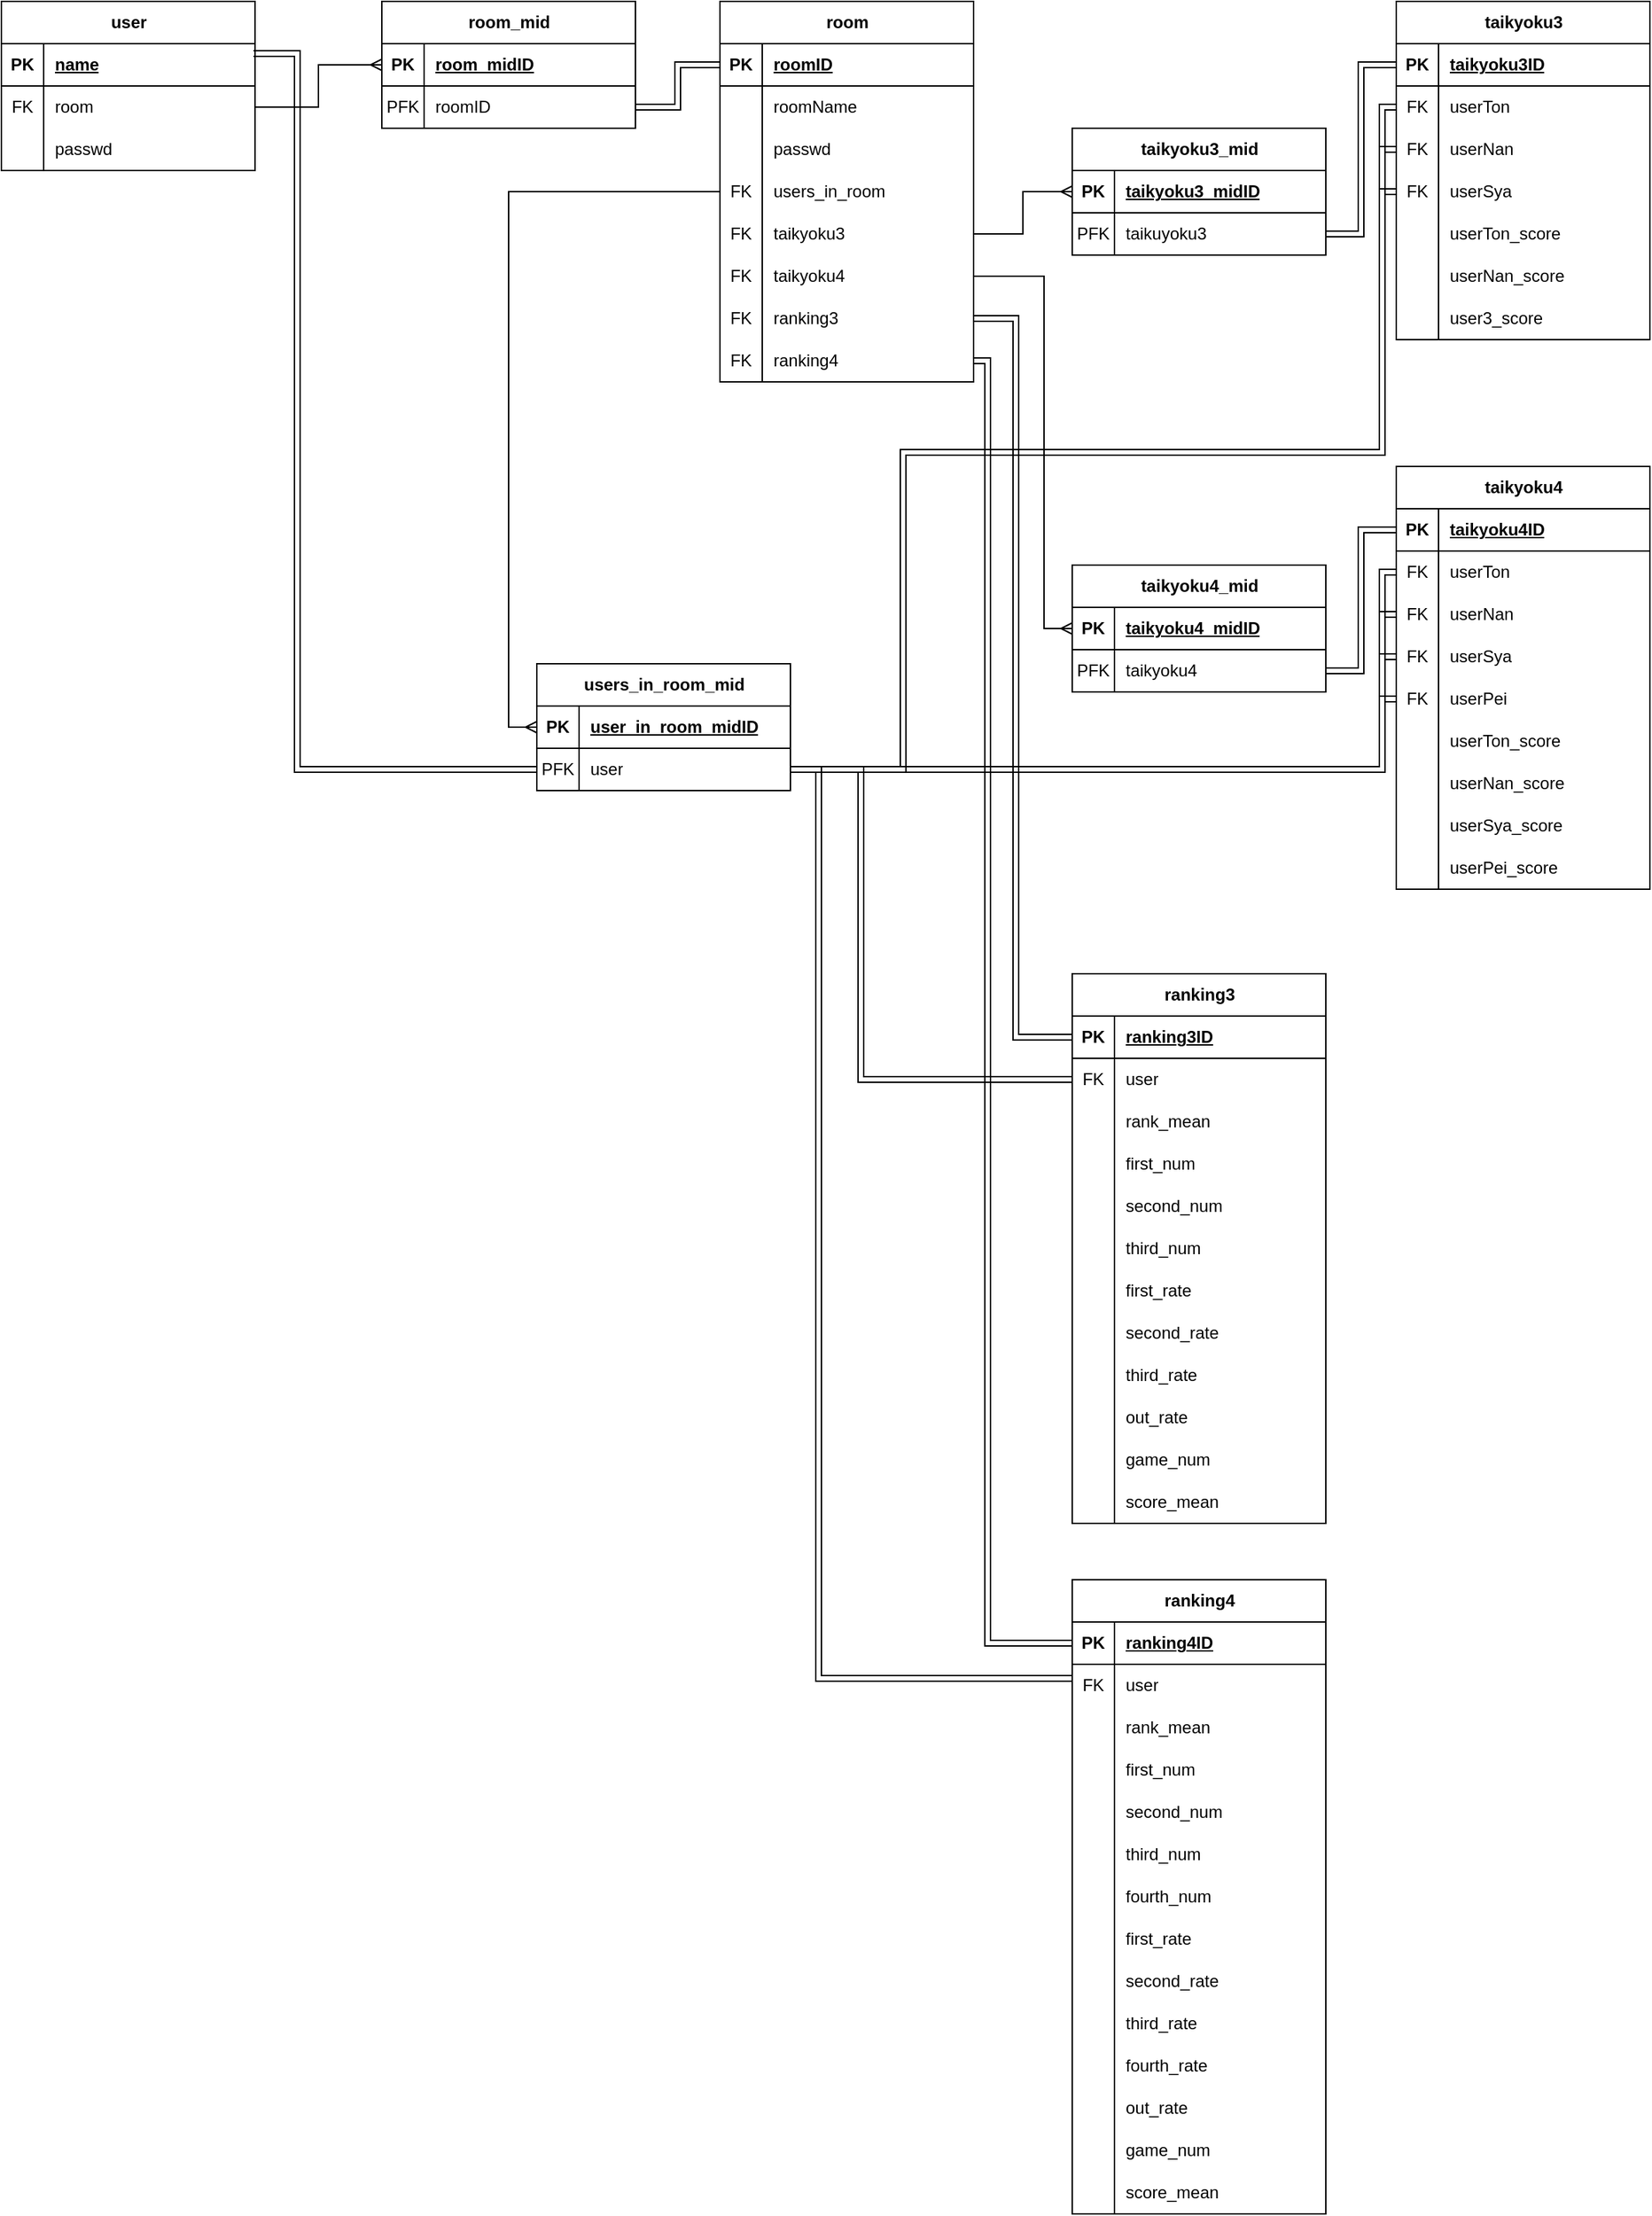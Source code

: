 <mxfile version="22.0.0" type="github">
  <diagram id="C5RBs43oDa-KdzZeNtuy" name="Page-1">
    <mxGraphModel dx="712" dy="740" grid="1" gridSize="10" guides="1" tooltips="1" connect="1" arrows="1" fold="1" page="1" pageScale="1" pageWidth="827" pageHeight="1169" math="0" shadow="0">
      <root>
        <mxCell id="WIyWlLk6GJQsqaUBKTNV-0" />
        <mxCell id="WIyWlLk6GJQsqaUBKTNV-1" parent="WIyWlLk6GJQsqaUBKTNV-0" />
        <mxCell id="p0Zfh6mCWJh49d8Nnzna-16" value="room" style="shape=table;startSize=30;container=1;collapsible=1;childLayout=tableLayout;fixedRows=1;rowLines=0;fontStyle=1;align=center;resizeLast=1;html=1;" parent="WIyWlLk6GJQsqaUBKTNV-1" vertex="1">
          <mxGeometry x="510" width="180" height="270" as="geometry" />
        </mxCell>
        <mxCell id="p0Zfh6mCWJh49d8Nnzna-17" value="" style="shape=tableRow;horizontal=0;startSize=0;swimlaneHead=0;swimlaneBody=0;fillColor=none;collapsible=0;dropTarget=0;points=[[0,0.5],[1,0.5]];portConstraint=eastwest;top=0;left=0;right=0;bottom=1;" parent="p0Zfh6mCWJh49d8Nnzna-16" vertex="1">
          <mxGeometry y="30" width="180" height="30" as="geometry" />
        </mxCell>
        <mxCell id="p0Zfh6mCWJh49d8Nnzna-18" value="PK" style="shape=partialRectangle;connectable=0;fillColor=none;top=0;left=0;bottom=0;right=0;fontStyle=1;overflow=hidden;whiteSpace=wrap;html=1;" parent="p0Zfh6mCWJh49d8Nnzna-17" vertex="1">
          <mxGeometry width="30" height="30" as="geometry">
            <mxRectangle width="30" height="30" as="alternateBounds" />
          </mxGeometry>
        </mxCell>
        <mxCell id="p0Zfh6mCWJh49d8Nnzna-19" value="roomID" style="shape=partialRectangle;connectable=0;fillColor=none;top=0;left=0;bottom=0;right=0;align=left;spacingLeft=6;fontStyle=5;overflow=hidden;whiteSpace=wrap;html=1;" parent="p0Zfh6mCWJh49d8Nnzna-17" vertex="1">
          <mxGeometry x="30" width="150" height="30" as="geometry">
            <mxRectangle width="150" height="30" as="alternateBounds" />
          </mxGeometry>
        </mxCell>
        <mxCell id="nlceJZasZx337IldF1vI-0" style="shape=tableRow;horizontal=0;startSize=0;swimlaneHead=0;swimlaneBody=0;fillColor=none;collapsible=0;dropTarget=0;points=[[0,0.5],[1,0.5]];portConstraint=eastwest;top=0;left=0;right=0;bottom=0;" parent="p0Zfh6mCWJh49d8Nnzna-16" vertex="1">
          <mxGeometry y="60" width="180" height="30" as="geometry" />
        </mxCell>
        <mxCell id="nlceJZasZx337IldF1vI-1" style="shape=partialRectangle;connectable=0;fillColor=none;top=0;left=0;bottom=0;right=0;editable=1;overflow=hidden;whiteSpace=wrap;html=1;" parent="nlceJZasZx337IldF1vI-0" vertex="1">
          <mxGeometry width="30" height="30" as="geometry">
            <mxRectangle width="30" height="30" as="alternateBounds" />
          </mxGeometry>
        </mxCell>
        <mxCell id="nlceJZasZx337IldF1vI-2" value="roomName" style="shape=partialRectangle;connectable=0;fillColor=none;top=0;left=0;bottom=0;right=0;align=left;spacingLeft=6;overflow=hidden;whiteSpace=wrap;html=1;" parent="nlceJZasZx337IldF1vI-0" vertex="1">
          <mxGeometry x="30" width="150" height="30" as="geometry">
            <mxRectangle width="150" height="30" as="alternateBounds" />
          </mxGeometry>
        </mxCell>
        <mxCell id="4Nkfq2_9IyY2qBY_ysA_-75" style="shape=tableRow;horizontal=0;startSize=0;swimlaneHead=0;swimlaneBody=0;fillColor=none;collapsible=0;dropTarget=0;points=[[0,0.5],[1,0.5]];portConstraint=eastwest;top=0;left=0;right=0;bottom=0;" vertex="1" parent="p0Zfh6mCWJh49d8Nnzna-16">
          <mxGeometry y="90" width="180" height="30" as="geometry" />
        </mxCell>
        <mxCell id="4Nkfq2_9IyY2qBY_ysA_-76" style="shape=partialRectangle;connectable=0;fillColor=none;top=0;left=0;bottom=0;right=0;editable=1;overflow=hidden;whiteSpace=wrap;html=1;" vertex="1" parent="4Nkfq2_9IyY2qBY_ysA_-75">
          <mxGeometry width="30" height="30" as="geometry">
            <mxRectangle width="30" height="30" as="alternateBounds" />
          </mxGeometry>
        </mxCell>
        <mxCell id="4Nkfq2_9IyY2qBY_ysA_-77" value="passwd" style="shape=partialRectangle;connectable=0;fillColor=none;top=0;left=0;bottom=0;right=0;align=left;spacingLeft=6;overflow=hidden;whiteSpace=wrap;html=1;" vertex="1" parent="4Nkfq2_9IyY2qBY_ysA_-75">
          <mxGeometry x="30" width="150" height="30" as="geometry">
            <mxRectangle width="150" height="30" as="alternateBounds" />
          </mxGeometry>
        </mxCell>
        <mxCell id="p0Zfh6mCWJh49d8Nnzna-23" value="" style="shape=tableRow;horizontal=0;startSize=0;swimlaneHead=0;swimlaneBody=0;fillColor=none;collapsible=0;dropTarget=0;points=[[0,0.5],[1,0.5]];portConstraint=eastwest;top=0;left=0;right=0;bottom=0;" parent="p0Zfh6mCWJh49d8Nnzna-16" vertex="1">
          <mxGeometry y="120" width="180" height="30" as="geometry" />
        </mxCell>
        <mxCell id="p0Zfh6mCWJh49d8Nnzna-24" value="FK" style="shape=partialRectangle;connectable=0;fillColor=none;top=0;left=0;bottom=0;right=0;editable=1;overflow=hidden;whiteSpace=wrap;html=1;" parent="p0Zfh6mCWJh49d8Nnzna-23" vertex="1">
          <mxGeometry width="30" height="30" as="geometry">
            <mxRectangle width="30" height="30" as="alternateBounds" />
          </mxGeometry>
        </mxCell>
        <mxCell id="p0Zfh6mCWJh49d8Nnzna-25" value="users_in_room" style="shape=partialRectangle;connectable=0;fillColor=none;top=0;left=0;bottom=0;right=0;align=left;spacingLeft=6;overflow=hidden;whiteSpace=wrap;html=1;" parent="p0Zfh6mCWJh49d8Nnzna-23" vertex="1">
          <mxGeometry x="30" width="150" height="30" as="geometry">
            <mxRectangle width="150" height="30" as="alternateBounds" />
          </mxGeometry>
        </mxCell>
        <mxCell id="p0Zfh6mCWJh49d8Nnzna-26" value="" style="shape=tableRow;horizontal=0;startSize=0;swimlaneHead=0;swimlaneBody=0;fillColor=none;collapsible=0;dropTarget=0;points=[[0,0.5],[1,0.5]];portConstraint=eastwest;top=0;left=0;right=0;bottom=0;" parent="p0Zfh6mCWJh49d8Nnzna-16" vertex="1">
          <mxGeometry y="150" width="180" height="30" as="geometry" />
        </mxCell>
        <mxCell id="p0Zfh6mCWJh49d8Nnzna-27" value="FK" style="shape=partialRectangle;connectable=0;fillColor=none;top=0;left=0;bottom=0;right=0;editable=1;overflow=hidden;whiteSpace=wrap;html=1;" parent="p0Zfh6mCWJh49d8Nnzna-26" vertex="1">
          <mxGeometry width="30" height="30" as="geometry">
            <mxRectangle width="30" height="30" as="alternateBounds" />
          </mxGeometry>
        </mxCell>
        <mxCell id="p0Zfh6mCWJh49d8Nnzna-28" value="taikyoku3" style="shape=partialRectangle;connectable=0;fillColor=none;top=0;left=0;bottom=0;right=0;align=left;spacingLeft=6;overflow=hidden;whiteSpace=wrap;html=1;" parent="p0Zfh6mCWJh49d8Nnzna-26" vertex="1">
          <mxGeometry x="30" width="150" height="30" as="geometry">
            <mxRectangle width="150" height="30" as="alternateBounds" />
          </mxGeometry>
        </mxCell>
        <mxCell id="p0Zfh6mCWJh49d8Nnzna-29" style="shape=tableRow;horizontal=0;startSize=0;swimlaneHead=0;swimlaneBody=0;fillColor=none;collapsible=0;dropTarget=0;points=[[0,0.5],[1,0.5]];portConstraint=eastwest;top=0;left=0;right=0;bottom=0;" parent="p0Zfh6mCWJh49d8Nnzna-16" vertex="1">
          <mxGeometry y="180" width="180" height="30" as="geometry" />
        </mxCell>
        <mxCell id="p0Zfh6mCWJh49d8Nnzna-30" value="FK" style="shape=partialRectangle;connectable=0;fillColor=none;top=0;left=0;bottom=0;right=0;editable=1;overflow=hidden;whiteSpace=wrap;html=1;" parent="p0Zfh6mCWJh49d8Nnzna-29" vertex="1">
          <mxGeometry width="30" height="30" as="geometry">
            <mxRectangle width="30" height="30" as="alternateBounds" />
          </mxGeometry>
        </mxCell>
        <mxCell id="p0Zfh6mCWJh49d8Nnzna-31" value="taikyoku4" style="shape=partialRectangle;connectable=0;fillColor=none;top=0;left=0;bottom=0;right=0;align=left;spacingLeft=6;overflow=hidden;whiteSpace=wrap;html=1;" parent="p0Zfh6mCWJh49d8Nnzna-29" vertex="1">
          <mxGeometry x="30" width="150" height="30" as="geometry">
            <mxRectangle width="150" height="30" as="alternateBounds" />
          </mxGeometry>
        </mxCell>
        <mxCell id="9onwgpTroTsjHslMejlQ-218" style="shape=tableRow;horizontal=0;startSize=0;swimlaneHead=0;swimlaneBody=0;fillColor=none;collapsible=0;dropTarget=0;points=[[0,0.5],[1,0.5]];portConstraint=eastwest;top=0;left=0;right=0;bottom=0;" parent="p0Zfh6mCWJh49d8Nnzna-16" vertex="1">
          <mxGeometry y="210" width="180" height="30" as="geometry" />
        </mxCell>
        <mxCell id="9onwgpTroTsjHslMejlQ-219" value="FK" style="shape=partialRectangle;connectable=0;fillColor=none;top=0;left=0;bottom=0;right=0;editable=1;overflow=hidden;whiteSpace=wrap;html=1;" parent="9onwgpTroTsjHslMejlQ-218" vertex="1">
          <mxGeometry width="30" height="30" as="geometry">
            <mxRectangle width="30" height="30" as="alternateBounds" />
          </mxGeometry>
        </mxCell>
        <mxCell id="9onwgpTroTsjHslMejlQ-220" value="ranking3" style="shape=partialRectangle;connectable=0;fillColor=none;top=0;left=0;bottom=0;right=0;align=left;spacingLeft=6;overflow=hidden;whiteSpace=wrap;html=1;" parent="9onwgpTroTsjHslMejlQ-218" vertex="1">
          <mxGeometry x="30" width="150" height="30" as="geometry">
            <mxRectangle width="150" height="30" as="alternateBounds" />
          </mxGeometry>
        </mxCell>
        <mxCell id="9onwgpTroTsjHslMejlQ-225" style="shape=tableRow;horizontal=0;startSize=0;swimlaneHead=0;swimlaneBody=0;fillColor=none;collapsible=0;dropTarget=0;points=[[0,0.5],[1,0.5]];portConstraint=eastwest;top=0;left=0;right=0;bottom=0;" parent="p0Zfh6mCWJh49d8Nnzna-16" vertex="1">
          <mxGeometry y="240" width="180" height="30" as="geometry" />
        </mxCell>
        <mxCell id="9onwgpTroTsjHslMejlQ-226" value="FK" style="shape=partialRectangle;connectable=0;fillColor=none;top=0;left=0;bottom=0;right=0;editable=1;overflow=hidden;whiteSpace=wrap;html=1;" parent="9onwgpTroTsjHslMejlQ-225" vertex="1">
          <mxGeometry width="30" height="30" as="geometry">
            <mxRectangle width="30" height="30" as="alternateBounds" />
          </mxGeometry>
        </mxCell>
        <mxCell id="9onwgpTroTsjHslMejlQ-227" value="ranking4" style="shape=partialRectangle;connectable=0;fillColor=none;top=0;left=0;bottom=0;right=0;align=left;spacingLeft=6;overflow=hidden;whiteSpace=wrap;html=1;" parent="9onwgpTroTsjHslMejlQ-225" vertex="1">
          <mxGeometry x="30" width="150" height="30" as="geometry">
            <mxRectangle width="150" height="30" as="alternateBounds" />
          </mxGeometry>
        </mxCell>
        <mxCell id="p0Zfh6mCWJh49d8Nnzna-32" value="users_in_room_mid" style="shape=table;startSize=30;container=1;collapsible=1;childLayout=tableLayout;fixedRows=1;rowLines=0;fontStyle=1;align=center;resizeLast=1;html=1;" parent="WIyWlLk6GJQsqaUBKTNV-1" vertex="1">
          <mxGeometry x="380" y="470" width="180" height="90" as="geometry" />
        </mxCell>
        <mxCell id="p0Zfh6mCWJh49d8Nnzna-33" value="" style="shape=tableRow;horizontal=0;startSize=0;swimlaneHead=0;swimlaneBody=0;fillColor=none;collapsible=0;dropTarget=0;points=[[0,0.5],[1,0.5]];portConstraint=eastwest;top=0;left=0;right=0;bottom=1;" parent="p0Zfh6mCWJh49d8Nnzna-32" vertex="1">
          <mxGeometry y="30" width="180" height="30" as="geometry" />
        </mxCell>
        <mxCell id="p0Zfh6mCWJh49d8Nnzna-34" value="PK" style="shape=partialRectangle;connectable=0;fillColor=none;top=0;left=0;bottom=0;right=0;fontStyle=1;overflow=hidden;whiteSpace=wrap;html=1;" parent="p0Zfh6mCWJh49d8Nnzna-33" vertex="1">
          <mxGeometry width="30" height="30" as="geometry">
            <mxRectangle width="30" height="30" as="alternateBounds" />
          </mxGeometry>
        </mxCell>
        <mxCell id="p0Zfh6mCWJh49d8Nnzna-35" value="user_in_room_midID" style="shape=partialRectangle;connectable=0;fillColor=none;top=0;left=0;bottom=0;right=0;align=left;spacingLeft=6;fontStyle=5;overflow=hidden;whiteSpace=wrap;html=1;" parent="p0Zfh6mCWJh49d8Nnzna-33" vertex="1">
          <mxGeometry x="30" width="150" height="30" as="geometry">
            <mxRectangle width="150" height="30" as="alternateBounds" />
          </mxGeometry>
        </mxCell>
        <mxCell id="p0Zfh6mCWJh49d8Nnzna-36" value="" style="shape=tableRow;horizontal=0;startSize=0;swimlaneHead=0;swimlaneBody=0;fillColor=none;collapsible=0;dropTarget=0;points=[[0,0.5],[1,0.5]];portConstraint=eastwest;top=0;left=0;right=0;bottom=0;" parent="p0Zfh6mCWJh49d8Nnzna-32" vertex="1">
          <mxGeometry y="60" width="180" height="30" as="geometry" />
        </mxCell>
        <mxCell id="p0Zfh6mCWJh49d8Nnzna-37" value="PFK" style="shape=partialRectangle;connectable=0;fillColor=none;top=0;left=0;bottom=0;right=0;editable=1;overflow=hidden;whiteSpace=wrap;html=1;" parent="p0Zfh6mCWJh49d8Nnzna-36" vertex="1">
          <mxGeometry width="30" height="30" as="geometry">
            <mxRectangle width="30" height="30" as="alternateBounds" />
          </mxGeometry>
        </mxCell>
        <mxCell id="p0Zfh6mCWJh49d8Nnzna-38" value="user" style="shape=partialRectangle;connectable=0;fillColor=none;top=0;left=0;bottom=0;right=0;align=left;spacingLeft=6;overflow=hidden;whiteSpace=wrap;html=1;" parent="p0Zfh6mCWJh49d8Nnzna-36" vertex="1">
          <mxGeometry x="30" width="150" height="30" as="geometry">
            <mxRectangle width="150" height="30" as="alternateBounds" />
          </mxGeometry>
        </mxCell>
        <mxCell id="IulYKnRA06VEj4I1CLf--0" value="taikyoku3" style="shape=table;startSize=30;container=1;collapsible=1;childLayout=tableLayout;fixedRows=1;rowLines=0;fontStyle=1;align=center;resizeLast=1;html=1;" parent="WIyWlLk6GJQsqaUBKTNV-1" vertex="1">
          <mxGeometry x="990" width="180" height="240" as="geometry" />
        </mxCell>
        <mxCell id="IulYKnRA06VEj4I1CLf--1" value="" style="shape=tableRow;horizontal=0;startSize=0;swimlaneHead=0;swimlaneBody=0;fillColor=none;collapsible=0;dropTarget=0;points=[[0,0.5],[1,0.5]];portConstraint=eastwest;top=0;left=0;right=0;bottom=1;" parent="IulYKnRA06VEj4I1CLf--0" vertex="1">
          <mxGeometry y="30" width="180" height="30" as="geometry" />
        </mxCell>
        <mxCell id="IulYKnRA06VEj4I1CLf--2" value="PK" style="shape=partialRectangle;connectable=0;fillColor=none;top=0;left=0;bottom=0;right=0;fontStyle=1;overflow=hidden;whiteSpace=wrap;html=1;" parent="IulYKnRA06VEj4I1CLf--1" vertex="1">
          <mxGeometry width="30" height="30" as="geometry">
            <mxRectangle width="30" height="30" as="alternateBounds" />
          </mxGeometry>
        </mxCell>
        <mxCell id="IulYKnRA06VEj4I1CLf--3" value="taikyoku3ID" style="shape=partialRectangle;connectable=0;fillColor=none;top=0;left=0;bottom=0;right=0;align=left;spacingLeft=6;fontStyle=5;overflow=hidden;whiteSpace=wrap;html=1;" parent="IulYKnRA06VEj4I1CLf--1" vertex="1">
          <mxGeometry x="30" width="150" height="30" as="geometry">
            <mxRectangle width="150" height="30" as="alternateBounds" />
          </mxGeometry>
        </mxCell>
        <mxCell id="IulYKnRA06VEj4I1CLf--4" value="" style="shape=tableRow;horizontal=0;startSize=0;swimlaneHead=0;swimlaneBody=0;fillColor=none;collapsible=0;dropTarget=0;points=[[0,0.5],[1,0.5]];portConstraint=eastwest;top=0;left=0;right=0;bottom=0;" parent="IulYKnRA06VEj4I1CLf--0" vertex="1">
          <mxGeometry y="60" width="180" height="30" as="geometry" />
        </mxCell>
        <mxCell id="IulYKnRA06VEj4I1CLf--5" value="FK" style="shape=partialRectangle;connectable=0;fillColor=none;top=0;left=0;bottom=0;right=0;editable=1;overflow=hidden;whiteSpace=wrap;html=1;" parent="IulYKnRA06VEj4I1CLf--4" vertex="1">
          <mxGeometry width="30" height="30" as="geometry">
            <mxRectangle width="30" height="30" as="alternateBounds" />
          </mxGeometry>
        </mxCell>
        <mxCell id="IulYKnRA06VEj4I1CLf--6" value="userTon" style="shape=partialRectangle;connectable=0;fillColor=none;top=0;left=0;bottom=0;right=0;align=left;spacingLeft=6;overflow=hidden;whiteSpace=wrap;html=1;" parent="IulYKnRA06VEj4I1CLf--4" vertex="1">
          <mxGeometry x="30" width="150" height="30" as="geometry">
            <mxRectangle width="150" height="30" as="alternateBounds" />
          </mxGeometry>
        </mxCell>
        <mxCell id="IulYKnRA06VEj4I1CLf--7" value="" style="shape=tableRow;horizontal=0;startSize=0;swimlaneHead=0;swimlaneBody=0;fillColor=none;collapsible=0;dropTarget=0;points=[[0,0.5],[1,0.5]];portConstraint=eastwest;top=0;left=0;right=0;bottom=0;" parent="IulYKnRA06VEj4I1CLf--0" vertex="1">
          <mxGeometry y="90" width="180" height="30" as="geometry" />
        </mxCell>
        <mxCell id="IulYKnRA06VEj4I1CLf--8" value="FK" style="shape=partialRectangle;connectable=0;fillColor=none;top=0;left=0;bottom=0;right=0;editable=1;overflow=hidden;whiteSpace=wrap;html=1;" parent="IulYKnRA06VEj4I1CLf--7" vertex="1">
          <mxGeometry width="30" height="30" as="geometry">
            <mxRectangle width="30" height="30" as="alternateBounds" />
          </mxGeometry>
        </mxCell>
        <mxCell id="IulYKnRA06VEj4I1CLf--9" value="userNan" style="shape=partialRectangle;connectable=0;fillColor=none;top=0;left=0;bottom=0;right=0;align=left;spacingLeft=6;overflow=hidden;whiteSpace=wrap;html=1;" parent="IulYKnRA06VEj4I1CLf--7" vertex="1">
          <mxGeometry x="30" width="150" height="30" as="geometry">
            <mxRectangle width="150" height="30" as="alternateBounds" />
          </mxGeometry>
        </mxCell>
        <mxCell id="IulYKnRA06VEj4I1CLf--10" value="" style="shape=tableRow;horizontal=0;startSize=0;swimlaneHead=0;swimlaneBody=0;fillColor=none;collapsible=0;dropTarget=0;points=[[0,0.5],[1,0.5]];portConstraint=eastwest;top=0;left=0;right=0;bottom=0;" parent="IulYKnRA06VEj4I1CLf--0" vertex="1">
          <mxGeometry y="120" width="180" height="30" as="geometry" />
        </mxCell>
        <mxCell id="IulYKnRA06VEj4I1CLf--11" value="FK" style="shape=partialRectangle;connectable=0;fillColor=none;top=0;left=0;bottom=0;right=0;editable=1;overflow=hidden;whiteSpace=wrap;html=1;" parent="IulYKnRA06VEj4I1CLf--10" vertex="1">
          <mxGeometry width="30" height="30" as="geometry">
            <mxRectangle width="30" height="30" as="alternateBounds" />
          </mxGeometry>
        </mxCell>
        <mxCell id="IulYKnRA06VEj4I1CLf--12" value="userSya" style="shape=partialRectangle;connectable=0;fillColor=none;top=0;left=0;bottom=0;right=0;align=left;spacingLeft=6;overflow=hidden;whiteSpace=wrap;html=1;" parent="IulYKnRA06VEj4I1CLf--10" vertex="1">
          <mxGeometry x="30" width="150" height="30" as="geometry">
            <mxRectangle width="150" height="30" as="alternateBounds" />
          </mxGeometry>
        </mxCell>
        <mxCell id="IulYKnRA06VEj4I1CLf--17" style="shape=tableRow;horizontal=0;startSize=0;swimlaneHead=0;swimlaneBody=0;fillColor=none;collapsible=0;dropTarget=0;points=[[0,0.5],[1,0.5]];portConstraint=eastwest;top=0;left=0;right=0;bottom=0;" parent="IulYKnRA06VEj4I1CLf--0" vertex="1">
          <mxGeometry y="150" width="180" height="30" as="geometry" />
        </mxCell>
        <mxCell id="IulYKnRA06VEj4I1CLf--18" style="shape=partialRectangle;connectable=0;fillColor=none;top=0;left=0;bottom=0;right=0;editable=1;overflow=hidden;whiteSpace=wrap;html=1;" parent="IulYKnRA06VEj4I1CLf--17" vertex="1">
          <mxGeometry width="30" height="30" as="geometry">
            <mxRectangle width="30" height="30" as="alternateBounds" />
          </mxGeometry>
        </mxCell>
        <mxCell id="IulYKnRA06VEj4I1CLf--19" value="userTon_score" style="shape=partialRectangle;connectable=0;fillColor=none;top=0;left=0;bottom=0;right=0;align=left;spacingLeft=6;overflow=hidden;whiteSpace=wrap;html=1;" parent="IulYKnRA06VEj4I1CLf--17" vertex="1">
          <mxGeometry x="30" width="150" height="30" as="geometry">
            <mxRectangle width="150" height="30" as="alternateBounds" />
          </mxGeometry>
        </mxCell>
        <mxCell id="IulYKnRA06VEj4I1CLf--23" style="shape=tableRow;horizontal=0;startSize=0;swimlaneHead=0;swimlaneBody=0;fillColor=none;collapsible=0;dropTarget=0;points=[[0,0.5],[1,0.5]];portConstraint=eastwest;top=0;left=0;right=0;bottom=0;" parent="IulYKnRA06VEj4I1CLf--0" vertex="1">
          <mxGeometry y="180" width="180" height="30" as="geometry" />
        </mxCell>
        <mxCell id="IulYKnRA06VEj4I1CLf--24" style="shape=partialRectangle;connectable=0;fillColor=none;top=0;left=0;bottom=0;right=0;editable=1;overflow=hidden;whiteSpace=wrap;html=1;" parent="IulYKnRA06VEj4I1CLf--23" vertex="1">
          <mxGeometry width="30" height="30" as="geometry">
            <mxRectangle width="30" height="30" as="alternateBounds" />
          </mxGeometry>
        </mxCell>
        <mxCell id="IulYKnRA06VEj4I1CLf--25" value="userNan_score" style="shape=partialRectangle;connectable=0;fillColor=none;top=0;left=0;bottom=0;right=0;align=left;spacingLeft=6;overflow=hidden;whiteSpace=wrap;html=1;" parent="IulYKnRA06VEj4I1CLf--23" vertex="1">
          <mxGeometry x="30" width="150" height="30" as="geometry">
            <mxRectangle width="150" height="30" as="alternateBounds" />
          </mxGeometry>
        </mxCell>
        <mxCell id="IulYKnRA06VEj4I1CLf--26" style="shape=tableRow;horizontal=0;startSize=0;swimlaneHead=0;swimlaneBody=0;fillColor=none;collapsible=0;dropTarget=0;points=[[0,0.5],[1,0.5]];portConstraint=eastwest;top=0;left=0;right=0;bottom=0;" parent="IulYKnRA06VEj4I1CLf--0" vertex="1">
          <mxGeometry y="210" width="180" height="30" as="geometry" />
        </mxCell>
        <mxCell id="IulYKnRA06VEj4I1CLf--27" style="shape=partialRectangle;connectable=0;fillColor=none;top=0;left=0;bottom=0;right=0;editable=1;overflow=hidden;whiteSpace=wrap;html=1;" parent="IulYKnRA06VEj4I1CLf--26" vertex="1">
          <mxGeometry width="30" height="30" as="geometry">
            <mxRectangle width="30" height="30" as="alternateBounds" />
          </mxGeometry>
        </mxCell>
        <mxCell id="IulYKnRA06VEj4I1CLf--28" value="user3_score" style="shape=partialRectangle;connectable=0;fillColor=none;top=0;left=0;bottom=0;right=0;align=left;spacingLeft=6;overflow=hidden;whiteSpace=wrap;html=1;" parent="IulYKnRA06VEj4I1CLf--26" vertex="1">
          <mxGeometry x="30" width="150" height="30" as="geometry">
            <mxRectangle width="150" height="30" as="alternateBounds" />
          </mxGeometry>
        </mxCell>
        <mxCell id="9onwgpTroTsjHslMejlQ-35" value="taikyoku3_mid" style="shape=table;startSize=30;container=1;collapsible=1;childLayout=tableLayout;fixedRows=1;rowLines=0;fontStyle=1;align=center;resizeLast=1;html=1;" parent="WIyWlLk6GJQsqaUBKTNV-1" vertex="1">
          <mxGeometry x="760" y="90" width="180" height="90" as="geometry" />
        </mxCell>
        <mxCell id="9onwgpTroTsjHslMejlQ-36" value="" style="shape=tableRow;horizontal=0;startSize=0;swimlaneHead=0;swimlaneBody=0;fillColor=none;collapsible=0;dropTarget=0;points=[[0,0.5],[1,0.5]];portConstraint=eastwest;top=0;left=0;right=0;bottom=1;" parent="9onwgpTroTsjHslMejlQ-35" vertex="1">
          <mxGeometry y="30" width="180" height="30" as="geometry" />
        </mxCell>
        <mxCell id="9onwgpTroTsjHslMejlQ-37" value="PK" style="shape=partialRectangle;connectable=0;fillColor=none;top=0;left=0;bottom=0;right=0;fontStyle=1;overflow=hidden;whiteSpace=wrap;html=1;" parent="9onwgpTroTsjHslMejlQ-36" vertex="1">
          <mxGeometry width="30" height="30" as="geometry">
            <mxRectangle width="30" height="30" as="alternateBounds" />
          </mxGeometry>
        </mxCell>
        <mxCell id="9onwgpTroTsjHslMejlQ-38" value="taikyoku3_midID" style="shape=partialRectangle;connectable=0;fillColor=none;top=0;left=0;bottom=0;right=0;align=left;spacingLeft=6;fontStyle=5;overflow=hidden;whiteSpace=wrap;html=1;" parent="9onwgpTroTsjHslMejlQ-36" vertex="1">
          <mxGeometry x="30" width="150" height="30" as="geometry">
            <mxRectangle width="150" height="30" as="alternateBounds" />
          </mxGeometry>
        </mxCell>
        <mxCell id="9onwgpTroTsjHslMejlQ-39" value="" style="shape=tableRow;horizontal=0;startSize=0;swimlaneHead=0;swimlaneBody=0;fillColor=none;collapsible=0;dropTarget=0;points=[[0,0.5],[1,0.5]];portConstraint=eastwest;top=0;left=0;right=0;bottom=0;" parent="9onwgpTroTsjHslMejlQ-35" vertex="1">
          <mxGeometry y="60" width="180" height="30" as="geometry" />
        </mxCell>
        <mxCell id="9onwgpTroTsjHslMejlQ-40" value="PFK" style="shape=partialRectangle;connectable=0;fillColor=none;top=0;left=0;bottom=0;right=0;editable=1;overflow=hidden;whiteSpace=wrap;html=1;" parent="9onwgpTroTsjHslMejlQ-39" vertex="1">
          <mxGeometry width="30" height="30" as="geometry">
            <mxRectangle width="30" height="30" as="alternateBounds" />
          </mxGeometry>
        </mxCell>
        <mxCell id="9onwgpTroTsjHslMejlQ-41" value="taikuyoku3" style="shape=partialRectangle;connectable=0;fillColor=none;top=0;left=0;bottom=0;right=0;align=left;spacingLeft=6;overflow=hidden;whiteSpace=wrap;html=1;" parent="9onwgpTroTsjHslMejlQ-39" vertex="1">
          <mxGeometry x="30" width="150" height="30" as="geometry">
            <mxRectangle width="150" height="30" as="alternateBounds" />
          </mxGeometry>
        </mxCell>
        <mxCell id="9onwgpTroTsjHslMejlQ-79" value="taikyoku4_mid" style="shape=table;startSize=30;container=1;collapsible=1;childLayout=tableLayout;fixedRows=1;rowLines=0;fontStyle=1;align=center;resizeLast=1;html=1;" parent="WIyWlLk6GJQsqaUBKTNV-1" vertex="1">
          <mxGeometry x="760" y="400" width="180" height="90" as="geometry" />
        </mxCell>
        <mxCell id="9onwgpTroTsjHslMejlQ-80" value="" style="shape=tableRow;horizontal=0;startSize=0;swimlaneHead=0;swimlaneBody=0;fillColor=none;collapsible=0;dropTarget=0;points=[[0,0.5],[1,0.5]];portConstraint=eastwest;top=0;left=0;right=0;bottom=1;" parent="9onwgpTroTsjHslMejlQ-79" vertex="1">
          <mxGeometry y="30" width="180" height="30" as="geometry" />
        </mxCell>
        <mxCell id="9onwgpTroTsjHslMejlQ-81" value="PK" style="shape=partialRectangle;connectable=0;fillColor=none;top=0;left=0;bottom=0;right=0;fontStyle=1;overflow=hidden;whiteSpace=wrap;html=1;" parent="9onwgpTroTsjHslMejlQ-80" vertex="1">
          <mxGeometry width="30" height="30" as="geometry">
            <mxRectangle width="30" height="30" as="alternateBounds" />
          </mxGeometry>
        </mxCell>
        <mxCell id="9onwgpTroTsjHslMejlQ-82" value="taikyoku4_midID" style="shape=partialRectangle;connectable=0;fillColor=none;top=0;left=0;bottom=0;right=0;align=left;spacingLeft=6;fontStyle=5;overflow=hidden;whiteSpace=wrap;html=1;" parent="9onwgpTroTsjHslMejlQ-80" vertex="1">
          <mxGeometry x="30" width="150" height="30" as="geometry">
            <mxRectangle width="150" height="30" as="alternateBounds" />
          </mxGeometry>
        </mxCell>
        <mxCell id="9onwgpTroTsjHslMejlQ-83" value="" style="shape=tableRow;horizontal=0;startSize=0;swimlaneHead=0;swimlaneBody=0;fillColor=none;collapsible=0;dropTarget=0;points=[[0,0.5],[1,0.5]];portConstraint=eastwest;top=0;left=0;right=0;bottom=0;" parent="9onwgpTroTsjHslMejlQ-79" vertex="1">
          <mxGeometry y="60" width="180" height="30" as="geometry" />
        </mxCell>
        <mxCell id="9onwgpTroTsjHslMejlQ-84" value="PFK" style="shape=partialRectangle;connectable=0;fillColor=none;top=0;left=0;bottom=0;right=0;editable=1;overflow=hidden;whiteSpace=wrap;html=1;" parent="9onwgpTroTsjHslMejlQ-83" vertex="1">
          <mxGeometry width="30" height="30" as="geometry">
            <mxRectangle width="30" height="30" as="alternateBounds" />
          </mxGeometry>
        </mxCell>
        <mxCell id="9onwgpTroTsjHslMejlQ-85" value="taikyoku4" style="shape=partialRectangle;connectable=0;fillColor=none;top=0;left=0;bottom=0;right=0;align=left;spacingLeft=6;overflow=hidden;whiteSpace=wrap;html=1;" parent="9onwgpTroTsjHslMejlQ-83" vertex="1">
          <mxGeometry x="30" width="150" height="30" as="geometry">
            <mxRectangle width="150" height="30" as="alternateBounds" />
          </mxGeometry>
        </mxCell>
        <mxCell id="9onwgpTroTsjHslMejlQ-91" value="taikyoku4" style="shape=table;startSize=30;container=1;collapsible=1;childLayout=tableLayout;fixedRows=1;rowLines=0;fontStyle=1;align=center;resizeLast=1;html=1;" parent="WIyWlLk6GJQsqaUBKTNV-1" vertex="1">
          <mxGeometry x="990" y="330" width="180" height="300" as="geometry" />
        </mxCell>
        <mxCell id="9onwgpTroTsjHslMejlQ-92" value="" style="shape=tableRow;horizontal=0;startSize=0;swimlaneHead=0;swimlaneBody=0;fillColor=none;collapsible=0;dropTarget=0;points=[[0,0.5],[1,0.5]];portConstraint=eastwest;top=0;left=0;right=0;bottom=1;" parent="9onwgpTroTsjHslMejlQ-91" vertex="1">
          <mxGeometry y="30" width="180" height="30" as="geometry" />
        </mxCell>
        <mxCell id="9onwgpTroTsjHslMejlQ-93" value="PK" style="shape=partialRectangle;connectable=0;fillColor=none;top=0;left=0;bottom=0;right=0;fontStyle=1;overflow=hidden;whiteSpace=wrap;html=1;" parent="9onwgpTroTsjHslMejlQ-92" vertex="1">
          <mxGeometry width="30" height="30" as="geometry">
            <mxRectangle width="30" height="30" as="alternateBounds" />
          </mxGeometry>
        </mxCell>
        <mxCell id="9onwgpTroTsjHslMejlQ-94" value="taikyoku4ID" style="shape=partialRectangle;connectable=0;fillColor=none;top=0;left=0;bottom=0;right=0;align=left;spacingLeft=6;fontStyle=5;overflow=hidden;whiteSpace=wrap;html=1;" parent="9onwgpTroTsjHslMejlQ-92" vertex="1">
          <mxGeometry x="30" width="150" height="30" as="geometry">
            <mxRectangle width="150" height="30" as="alternateBounds" />
          </mxGeometry>
        </mxCell>
        <mxCell id="9onwgpTroTsjHslMejlQ-95" value="" style="shape=tableRow;horizontal=0;startSize=0;swimlaneHead=0;swimlaneBody=0;fillColor=none;collapsible=0;dropTarget=0;points=[[0,0.5],[1,0.5]];portConstraint=eastwest;top=0;left=0;right=0;bottom=0;" parent="9onwgpTroTsjHslMejlQ-91" vertex="1">
          <mxGeometry y="60" width="180" height="30" as="geometry" />
        </mxCell>
        <mxCell id="9onwgpTroTsjHslMejlQ-96" value="FK" style="shape=partialRectangle;connectable=0;fillColor=none;top=0;left=0;bottom=0;right=0;editable=1;overflow=hidden;whiteSpace=wrap;html=1;" parent="9onwgpTroTsjHslMejlQ-95" vertex="1">
          <mxGeometry width="30" height="30" as="geometry">
            <mxRectangle width="30" height="30" as="alternateBounds" />
          </mxGeometry>
        </mxCell>
        <mxCell id="9onwgpTroTsjHslMejlQ-97" value="userTon" style="shape=partialRectangle;connectable=0;fillColor=none;top=0;left=0;bottom=0;right=0;align=left;spacingLeft=6;overflow=hidden;whiteSpace=wrap;html=1;" parent="9onwgpTroTsjHslMejlQ-95" vertex="1">
          <mxGeometry x="30" width="150" height="30" as="geometry">
            <mxRectangle width="150" height="30" as="alternateBounds" />
          </mxGeometry>
        </mxCell>
        <mxCell id="9onwgpTroTsjHslMejlQ-98" value="" style="shape=tableRow;horizontal=0;startSize=0;swimlaneHead=0;swimlaneBody=0;fillColor=none;collapsible=0;dropTarget=0;points=[[0,0.5],[1,0.5]];portConstraint=eastwest;top=0;left=0;right=0;bottom=0;" parent="9onwgpTroTsjHslMejlQ-91" vertex="1">
          <mxGeometry y="90" width="180" height="30" as="geometry" />
        </mxCell>
        <mxCell id="9onwgpTroTsjHslMejlQ-99" value="FK" style="shape=partialRectangle;connectable=0;fillColor=none;top=0;left=0;bottom=0;right=0;editable=1;overflow=hidden;whiteSpace=wrap;html=1;" parent="9onwgpTroTsjHslMejlQ-98" vertex="1">
          <mxGeometry width="30" height="30" as="geometry">
            <mxRectangle width="30" height="30" as="alternateBounds" />
          </mxGeometry>
        </mxCell>
        <mxCell id="9onwgpTroTsjHslMejlQ-100" value="userNan" style="shape=partialRectangle;connectable=0;fillColor=none;top=0;left=0;bottom=0;right=0;align=left;spacingLeft=6;overflow=hidden;whiteSpace=wrap;html=1;" parent="9onwgpTroTsjHslMejlQ-98" vertex="1">
          <mxGeometry x="30" width="150" height="30" as="geometry">
            <mxRectangle width="150" height="30" as="alternateBounds" />
          </mxGeometry>
        </mxCell>
        <mxCell id="9onwgpTroTsjHslMejlQ-101" value="" style="shape=tableRow;horizontal=0;startSize=0;swimlaneHead=0;swimlaneBody=0;fillColor=none;collapsible=0;dropTarget=0;points=[[0,0.5],[1,0.5]];portConstraint=eastwest;top=0;left=0;right=0;bottom=0;" parent="9onwgpTroTsjHslMejlQ-91" vertex="1">
          <mxGeometry y="120" width="180" height="30" as="geometry" />
        </mxCell>
        <mxCell id="9onwgpTroTsjHslMejlQ-102" value="FK" style="shape=partialRectangle;connectable=0;fillColor=none;top=0;left=0;bottom=0;right=0;editable=1;overflow=hidden;whiteSpace=wrap;html=1;" parent="9onwgpTroTsjHslMejlQ-101" vertex="1">
          <mxGeometry width="30" height="30" as="geometry">
            <mxRectangle width="30" height="30" as="alternateBounds" />
          </mxGeometry>
        </mxCell>
        <mxCell id="9onwgpTroTsjHslMejlQ-103" value="userSya" style="shape=partialRectangle;connectable=0;fillColor=none;top=0;left=0;bottom=0;right=0;align=left;spacingLeft=6;overflow=hidden;whiteSpace=wrap;html=1;" parent="9onwgpTroTsjHslMejlQ-101" vertex="1">
          <mxGeometry x="30" width="150" height="30" as="geometry">
            <mxRectangle width="150" height="30" as="alternateBounds" />
          </mxGeometry>
        </mxCell>
        <mxCell id="9onwgpTroTsjHslMejlQ-114" style="shape=tableRow;horizontal=0;startSize=0;swimlaneHead=0;swimlaneBody=0;fillColor=none;collapsible=0;dropTarget=0;points=[[0,0.5],[1,0.5]];portConstraint=eastwest;top=0;left=0;right=0;bottom=0;" parent="9onwgpTroTsjHslMejlQ-91" vertex="1">
          <mxGeometry y="150" width="180" height="30" as="geometry" />
        </mxCell>
        <mxCell id="9onwgpTroTsjHslMejlQ-115" value="FK" style="shape=partialRectangle;connectable=0;fillColor=none;top=0;left=0;bottom=0;right=0;editable=1;overflow=hidden;whiteSpace=wrap;html=1;" parent="9onwgpTroTsjHslMejlQ-114" vertex="1">
          <mxGeometry width="30" height="30" as="geometry">
            <mxRectangle width="30" height="30" as="alternateBounds" />
          </mxGeometry>
        </mxCell>
        <mxCell id="9onwgpTroTsjHslMejlQ-116" value="userPei" style="shape=partialRectangle;connectable=0;fillColor=none;top=0;left=0;bottom=0;right=0;align=left;spacingLeft=6;overflow=hidden;whiteSpace=wrap;html=1;" parent="9onwgpTroTsjHslMejlQ-114" vertex="1">
          <mxGeometry x="30" width="150" height="30" as="geometry">
            <mxRectangle width="150" height="30" as="alternateBounds" />
          </mxGeometry>
        </mxCell>
        <mxCell id="9onwgpTroTsjHslMejlQ-104" style="shape=tableRow;horizontal=0;startSize=0;swimlaneHead=0;swimlaneBody=0;fillColor=none;collapsible=0;dropTarget=0;points=[[0,0.5],[1,0.5]];portConstraint=eastwest;top=0;left=0;right=0;bottom=0;" parent="9onwgpTroTsjHslMejlQ-91" vertex="1">
          <mxGeometry y="180" width="180" height="30" as="geometry" />
        </mxCell>
        <mxCell id="9onwgpTroTsjHslMejlQ-105" style="shape=partialRectangle;connectable=0;fillColor=none;top=0;left=0;bottom=0;right=0;editable=1;overflow=hidden;whiteSpace=wrap;html=1;" parent="9onwgpTroTsjHslMejlQ-104" vertex="1">
          <mxGeometry width="30" height="30" as="geometry">
            <mxRectangle width="30" height="30" as="alternateBounds" />
          </mxGeometry>
        </mxCell>
        <mxCell id="9onwgpTroTsjHslMejlQ-106" value="userTon_score" style="shape=partialRectangle;connectable=0;fillColor=none;top=0;left=0;bottom=0;right=0;align=left;spacingLeft=6;overflow=hidden;whiteSpace=wrap;html=1;" parent="9onwgpTroTsjHslMejlQ-104" vertex="1">
          <mxGeometry x="30" width="150" height="30" as="geometry">
            <mxRectangle width="150" height="30" as="alternateBounds" />
          </mxGeometry>
        </mxCell>
        <mxCell id="9onwgpTroTsjHslMejlQ-107" style="shape=tableRow;horizontal=0;startSize=0;swimlaneHead=0;swimlaneBody=0;fillColor=none;collapsible=0;dropTarget=0;points=[[0,0.5],[1,0.5]];portConstraint=eastwest;top=0;left=0;right=0;bottom=0;" parent="9onwgpTroTsjHslMejlQ-91" vertex="1">
          <mxGeometry y="210" width="180" height="30" as="geometry" />
        </mxCell>
        <mxCell id="9onwgpTroTsjHslMejlQ-108" style="shape=partialRectangle;connectable=0;fillColor=none;top=0;left=0;bottom=0;right=0;editable=1;overflow=hidden;whiteSpace=wrap;html=1;" parent="9onwgpTroTsjHslMejlQ-107" vertex="1">
          <mxGeometry width="30" height="30" as="geometry">
            <mxRectangle width="30" height="30" as="alternateBounds" />
          </mxGeometry>
        </mxCell>
        <mxCell id="9onwgpTroTsjHslMejlQ-109" value="userNan_score" style="shape=partialRectangle;connectable=0;fillColor=none;top=0;left=0;bottom=0;right=0;align=left;spacingLeft=6;overflow=hidden;whiteSpace=wrap;html=1;" parent="9onwgpTroTsjHslMejlQ-107" vertex="1">
          <mxGeometry x="30" width="150" height="30" as="geometry">
            <mxRectangle width="150" height="30" as="alternateBounds" />
          </mxGeometry>
        </mxCell>
        <mxCell id="9onwgpTroTsjHslMejlQ-110" style="shape=tableRow;horizontal=0;startSize=0;swimlaneHead=0;swimlaneBody=0;fillColor=none;collapsible=0;dropTarget=0;points=[[0,0.5],[1,0.5]];portConstraint=eastwest;top=0;left=0;right=0;bottom=0;" parent="9onwgpTroTsjHslMejlQ-91" vertex="1">
          <mxGeometry y="240" width="180" height="30" as="geometry" />
        </mxCell>
        <mxCell id="9onwgpTroTsjHslMejlQ-111" style="shape=partialRectangle;connectable=0;fillColor=none;top=0;left=0;bottom=0;right=0;editable=1;overflow=hidden;whiteSpace=wrap;html=1;" parent="9onwgpTroTsjHslMejlQ-110" vertex="1">
          <mxGeometry width="30" height="30" as="geometry">
            <mxRectangle width="30" height="30" as="alternateBounds" />
          </mxGeometry>
        </mxCell>
        <mxCell id="9onwgpTroTsjHslMejlQ-112" value="userSya_score" style="shape=partialRectangle;connectable=0;fillColor=none;top=0;left=0;bottom=0;right=0;align=left;spacingLeft=6;overflow=hidden;whiteSpace=wrap;html=1;" parent="9onwgpTroTsjHslMejlQ-110" vertex="1">
          <mxGeometry x="30" width="150" height="30" as="geometry">
            <mxRectangle width="150" height="30" as="alternateBounds" />
          </mxGeometry>
        </mxCell>
        <mxCell id="9onwgpTroTsjHslMejlQ-117" style="shape=tableRow;horizontal=0;startSize=0;swimlaneHead=0;swimlaneBody=0;fillColor=none;collapsible=0;dropTarget=0;points=[[0,0.5],[1,0.5]];portConstraint=eastwest;top=0;left=0;right=0;bottom=0;" parent="9onwgpTroTsjHslMejlQ-91" vertex="1">
          <mxGeometry y="270" width="180" height="30" as="geometry" />
        </mxCell>
        <mxCell id="9onwgpTroTsjHslMejlQ-118" style="shape=partialRectangle;connectable=0;fillColor=none;top=0;left=0;bottom=0;right=0;editable=1;overflow=hidden;whiteSpace=wrap;html=1;" parent="9onwgpTroTsjHslMejlQ-117" vertex="1">
          <mxGeometry width="30" height="30" as="geometry">
            <mxRectangle width="30" height="30" as="alternateBounds" />
          </mxGeometry>
        </mxCell>
        <mxCell id="9onwgpTroTsjHslMejlQ-119" value="userPei_score" style="shape=partialRectangle;connectable=0;fillColor=none;top=0;left=0;bottom=0;right=0;align=left;spacingLeft=6;overflow=hidden;whiteSpace=wrap;html=1;" parent="9onwgpTroTsjHslMejlQ-117" vertex="1">
          <mxGeometry x="30" width="150" height="30" as="geometry">
            <mxRectangle width="150" height="30" as="alternateBounds" />
          </mxGeometry>
        </mxCell>
        <mxCell id="9onwgpTroTsjHslMejlQ-131" value="ranking3" style="shape=table;startSize=30;container=1;collapsible=1;childLayout=tableLayout;fixedRows=1;rowLines=0;fontStyle=1;align=center;resizeLast=1;html=1;" parent="WIyWlLk6GJQsqaUBKTNV-1" vertex="1">
          <mxGeometry x="760" y="690" width="180" height="390" as="geometry" />
        </mxCell>
        <mxCell id="9onwgpTroTsjHslMejlQ-132" value="" style="shape=tableRow;horizontal=0;startSize=0;swimlaneHead=0;swimlaneBody=0;fillColor=none;collapsible=0;dropTarget=0;points=[[0,0.5],[1,0.5]];portConstraint=eastwest;top=0;left=0;right=0;bottom=1;" parent="9onwgpTroTsjHslMejlQ-131" vertex="1">
          <mxGeometry y="30" width="180" height="30" as="geometry" />
        </mxCell>
        <mxCell id="9onwgpTroTsjHslMejlQ-133" value="PK" style="shape=partialRectangle;connectable=0;fillColor=none;top=0;left=0;bottom=0;right=0;fontStyle=1;overflow=hidden;whiteSpace=wrap;html=1;" parent="9onwgpTroTsjHslMejlQ-132" vertex="1">
          <mxGeometry width="30" height="30" as="geometry">
            <mxRectangle width="30" height="30" as="alternateBounds" />
          </mxGeometry>
        </mxCell>
        <mxCell id="9onwgpTroTsjHslMejlQ-134" value="ranking3ID" style="shape=partialRectangle;connectable=0;fillColor=none;top=0;left=0;bottom=0;right=0;align=left;spacingLeft=6;fontStyle=5;overflow=hidden;whiteSpace=wrap;html=1;" parent="9onwgpTroTsjHslMejlQ-132" vertex="1">
          <mxGeometry x="30" width="150" height="30" as="geometry">
            <mxRectangle width="150" height="30" as="alternateBounds" />
          </mxGeometry>
        </mxCell>
        <mxCell id="9onwgpTroTsjHslMejlQ-222" style="shape=tableRow;horizontal=0;startSize=0;swimlaneHead=0;swimlaneBody=0;fillColor=none;collapsible=0;dropTarget=0;points=[[0,0.5],[1,0.5]];portConstraint=eastwest;top=0;left=0;right=0;bottom=0;" parent="9onwgpTroTsjHslMejlQ-131" vertex="1">
          <mxGeometry y="60" width="180" height="30" as="geometry" />
        </mxCell>
        <mxCell id="9onwgpTroTsjHslMejlQ-223" value="FK" style="shape=partialRectangle;connectable=0;fillColor=none;top=0;left=0;bottom=0;right=0;editable=1;overflow=hidden;whiteSpace=wrap;html=1;" parent="9onwgpTroTsjHslMejlQ-222" vertex="1">
          <mxGeometry width="30" height="30" as="geometry">
            <mxRectangle width="30" height="30" as="alternateBounds" />
          </mxGeometry>
        </mxCell>
        <mxCell id="9onwgpTroTsjHslMejlQ-224" value="user" style="shape=partialRectangle;connectable=0;fillColor=none;top=0;left=0;bottom=0;right=0;align=left;spacingLeft=6;overflow=hidden;whiteSpace=wrap;html=1;" parent="9onwgpTroTsjHslMejlQ-222" vertex="1">
          <mxGeometry x="30" width="150" height="30" as="geometry">
            <mxRectangle width="150" height="30" as="alternateBounds" />
          </mxGeometry>
        </mxCell>
        <mxCell id="9onwgpTroTsjHslMejlQ-135" value="" style="shape=tableRow;horizontal=0;startSize=0;swimlaneHead=0;swimlaneBody=0;fillColor=none;collapsible=0;dropTarget=0;points=[[0,0.5],[1,0.5]];portConstraint=eastwest;top=0;left=0;right=0;bottom=0;" parent="9onwgpTroTsjHslMejlQ-131" vertex="1">
          <mxGeometry y="90" width="180" height="30" as="geometry" />
        </mxCell>
        <mxCell id="9onwgpTroTsjHslMejlQ-136" value="" style="shape=partialRectangle;connectable=0;fillColor=none;top=0;left=0;bottom=0;right=0;editable=1;overflow=hidden;whiteSpace=wrap;html=1;" parent="9onwgpTroTsjHslMejlQ-135" vertex="1">
          <mxGeometry width="30" height="30" as="geometry">
            <mxRectangle width="30" height="30" as="alternateBounds" />
          </mxGeometry>
        </mxCell>
        <mxCell id="9onwgpTroTsjHslMejlQ-137" value="rank_mean" style="shape=partialRectangle;connectable=0;fillColor=none;top=0;left=0;bottom=0;right=0;align=left;spacingLeft=6;overflow=hidden;whiteSpace=wrap;html=1;" parent="9onwgpTroTsjHslMejlQ-135" vertex="1">
          <mxGeometry x="30" width="150" height="30" as="geometry">
            <mxRectangle width="150" height="30" as="alternateBounds" />
          </mxGeometry>
        </mxCell>
        <mxCell id="4Nkfq2_9IyY2qBY_ysA_-60" style="shape=tableRow;horizontal=0;startSize=0;swimlaneHead=0;swimlaneBody=0;fillColor=none;collapsible=0;dropTarget=0;points=[[0,0.5],[1,0.5]];portConstraint=eastwest;top=0;left=0;right=0;bottom=0;" vertex="1" parent="9onwgpTroTsjHslMejlQ-131">
          <mxGeometry y="120" width="180" height="30" as="geometry" />
        </mxCell>
        <mxCell id="4Nkfq2_9IyY2qBY_ysA_-61" style="shape=partialRectangle;connectable=0;fillColor=none;top=0;left=0;bottom=0;right=0;editable=1;overflow=hidden;whiteSpace=wrap;html=1;" vertex="1" parent="4Nkfq2_9IyY2qBY_ysA_-60">
          <mxGeometry width="30" height="30" as="geometry">
            <mxRectangle width="30" height="30" as="alternateBounds" />
          </mxGeometry>
        </mxCell>
        <mxCell id="4Nkfq2_9IyY2qBY_ysA_-62" value="first_num" style="shape=partialRectangle;connectable=0;fillColor=none;top=0;left=0;bottom=0;right=0;align=left;spacingLeft=6;overflow=hidden;whiteSpace=wrap;html=1;" vertex="1" parent="4Nkfq2_9IyY2qBY_ysA_-60">
          <mxGeometry x="30" width="150" height="30" as="geometry">
            <mxRectangle width="150" height="30" as="alternateBounds" />
          </mxGeometry>
        </mxCell>
        <mxCell id="4Nkfq2_9IyY2qBY_ysA_-57" style="shape=tableRow;horizontal=0;startSize=0;swimlaneHead=0;swimlaneBody=0;fillColor=none;collapsible=0;dropTarget=0;points=[[0,0.5],[1,0.5]];portConstraint=eastwest;top=0;left=0;right=0;bottom=0;" vertex="1" parent="9onwgpTroTsjHslMejlQ-131">
          <mxGeometry y="150" width="180" height="30" as="geometry" />
        </mxCell>
        <mxCell id="4Nkfq2_9IyY2qBY_ysA_-58" style="shape=partialRectangle;connectable=0;fillColor=none;top=0;left=0;bottom=0;right=0;editable=1;overflow=hidden;whiteSpace=wrap;html=1;" vertex="1" parent="4Nkfq2_9IyY2qBY_ysA_-57">
          <mxGeometry width="30" height="30" as="geometry">
            <mxRectangle width="30" height="30" as="alternateBounds" />
          </mxGeometry>
        </mxCell>
        <mxCell id="4Nkfq2_9IyY2qBY_ysA_-59" value="second_num" style="shape=partialRectangle;connectable=0;fillColor=none;top=0;left=0;bottom=0;right=0;align=left;spacingLeft=6;overflow=hidden;whiteSpace=wrap;html=1;" vertex="1" parent="4Nkfq2_9IyY2qBY_ysA_-57">
          <mxGeometry x="30" width="150" height="30" as="geometry">
            <mxRectangle width="150" height="30" as="alternateBounds" />
          </mxGeometry>
        </mxCell>
        <mxCell id="4Nkfq2_9IyY2qBY_ysA_-54" style="shape=tableRow;horizontal=0;startSize=0;swimlaneHead=0;swimlaneBody=0;fillColor=none;collapsible=0;dropTarget=0;points=[[0,0.5],[1,0.5]];portConstraint=eastwest;top=0;left=0;right=0;bottom=0;" vertex="1" parent="9onwgpTroTsjHslMejlQ-131">
          <mxGeometry y="180" width="180" height="30" as="geometry" />
        </mxCell>
        <mxCell id="4Nkfq2_9IyY2qBY_ysA_-55" style="shape=partialRectangle;connectable=0;fillColor=none;top=0;left=0;bottom=0;right=0;editable=1;overflow=hidden;whiteSpace=wrap;html=1;" vertex="1" parent="4Nkfq2_9IyY2qBY_ysA_-54">
          <mxGeometry width="30" height="30" as="geometry">
            <mxRectangle width="30" height="30" as="alternateBounds" />
          </mxGeometry>
        </mxCell>
        <mxCell id="4Nkfq2_9IyY2qBY_ysA_-56" value="third_num" style="shape=partialRectangle;connectable=0;fillColor=none;top=0;left=0;bottom=0;right=0;align=left;spacingLeft=6;overflow=hidden;whiteSpace=wrap;html=1;" vertex="1" parent="4Nkfq2_9IyY2qBY_ysA_-54">
          <mxGeometry x="30" width="150" height="30" as="geometry">
            <mxRectangle width="150" height="30" as="alternateBounds" />
          </mxGeometry>
        </mxCell>
        <mxCell id="9onwgpTroTsjHslMejlQ-138" value="" style="shape=tableRow;horizontal=0;startSize=0;swimlaneHead=0;swimlaneBody=0;fillColor=none;collapsible=0;dropTarget=0;points=[[0,0.5],[1,0.5]];portConstraint=eastwest;top=0;left=0;right=0;bottom=0;" parent="9onwgpTroTsjHslMejlQ-131" vertex="1">
          <mxGeometry y="210" width="180" height="30" as="geometry" />
        </mxCell>
        <mxCell id="9onwgpTroTsjHslMejlQ-139" value="" style="shape=partialRectangle;connectable=0;fillColor=none;top=0;left=0;bottom=0;right=0;editable=1;overflow=hidden;whiteSpace=wrap;html=1;" parent="9onwgpTroTsjHslMejlQ-138" vertex="1">
          <mxGeometry width="30" height="30" as="geometry">
            <mxRectangle width="30" height="30" as="alternateBounds" />
          </mxGeometry>
        </mxCell>
        <mxCell id="9onwgpTroTsjHslMejlQ-140" value="first_rate" style="shape=partialRectangle;connectable=0;fillColor=none;top=0;left=0;bottom=0;right=0;align=left;spacingLeft=6;overflow=hidden;whiteSpace=wrap;html=1;" parent="9onwgpTroTsjHslMejlQ-138" vertex="1">
          <mxGeometry x="30" width="150" height="30" as="geometry">
            <mxRectangle width="150" height="30" as="alternateBounds" />
          </mxGeometry>
        </mxCell>
        <mxCell id="9onwgpTroTsjHslMejlQ-141" value="" style="shape=tableRow;horizontal=0;startSize=0;swimlaneHead=0;swimlaneBody=0;fillColor=none;collapsible=0;dropTarget=0;points=[[0,0.5],[1,0.5]];portConstraint=eastwest;top=0;left=0;right=0;bottom=0;" parent="9onwgpTroTsjHslMejlQ-131" vertex="1">
          <mxGeometry y="240" width="180" height="30" as="geometry" />
        </mxCell>
        <mxCell id="9onwgpTroTsjHslMejlQ-142" value="" style="shape=partialRectangle;connectable=0;fillColor=none;top=0;left=0;bottom=0;right=0;editable=1;overflow=hidden;whiteSpace=wrap;html=1;" parent="9onwgpTroTsjHslMejlQ-141" vertex="1">
          <mxGeometry width="30" height="30" as="geometry">
            <mxRectangle width="30" height="30" as="alternateBounds" />
          </mxGeometry>
        </mxCell>
        <mxCell id="9onwgpTroTsjHslMejlQ-143" value="second_rate" style="shape=partialRectangle;connectable=0;fillColor=none;top=0;left=0;bottom=0;right=0;align=left;spacingLeft=6;overflow=hidden;whiteSpace=wrap;html=1;" parent="9onwgpTroTsjHslMejlQ-141" vertex="1">
          <mxGeometry x="30" width="150" height="30" as="geometry">
            <mxRectangle width="150" height="30" as="alternateBounds" />
          </mxGeometry>
        </mxCell>
        <mxCell id="9onwgpTroTsjHslMejlQ-145" style="shape=tableRow;horizontal=0;startSize=0;swimlaneHead=0;swimlaneBody=0;fillColor=none;collapsible=0;dropTarget=0;points=[[0,0.5],[1,0.5]];portConstraint=eastwest;top=0;left=0;right=0;bottom=0;" parent="9onwgpTroTsjHslMejlQ-131" vertex="1">
          <mxGeometry y="270" width="180" height="30" as="geometry" />
        </mxCell>
        <mxCell id="9onwgpTroTsjHslMejlQ-146" style="shape=partialRectangle;connectable=0;fillColor=none;top=0;left=0;bottom=0;right=0;editable=1;overflow=hidden;whiteSpace=wrap;html=1;" parent="9onwgpTroTsjHslMejlQ-145" vertex="1">
          <mxGeometry width="30" height="30" as="geometry">
            <mxRectangle width="30" height="30" as="alternateBounds" />
          </mxGeometry>
        </mxCell>
        <mxCell id="9onwgpTroTsjHslMejlQ-147" value="third_rate" style="shape=partialRectangle;connectable=0;fillColor=none;top=0;left=0;bottom=0;right=0;align=left;spacingLeft=6;overflow=hidden;whiteSpace=wrap;html=1;" parent="9onwgpTroTsjHslMejlQ-145" vertex="1">
          <mxGeometry x="30" width="150" height="30" as="geometry">
            <mxRectangle width="150" height="30" as="alternateBounds" />
          </mxGeometry>
        </mxCell>
        <mxCell id="9onwgpTroTsjHslMejlQ-148" style="shape=tableRow;horizontal=0;startSize=0;swimlaneHead=0;swimlaneBody=0;fillColor=none;collapsible=0;dropTarget=0;points=[[0,0.5],[1,0.5]];portConstraint=eastwest;top=0;left=0;right=0;bottom=0;" parent="9onwgpTroTsjHslMejlQ-131" vertex="1">
          <mxGeometry y="300" width="180" height="30" as="geometry" />
        </mxCell>
        <mxCell id="9onwgpTroTsjHslMejlQ-149" style="shape=partialRectangle;connectable=0;fillColor=none;top=0;left=0;bottom=0;right=0;editable=1;overflow=hidden;whiteSpace=wrap;html=1;" parent="9onwgpTroTsjHslMejlQ-148" vertex="1">
          <mxGeometry width="30" height="30" as="geometry">
            <mxRectangle width="30" height="30" as="alternateBounds" />
          </mxGeometry>
        </mxCell>
        <mxCell id="9onwgpTroTsjHslMejlQ-150" value="out_rate" style="shape=partialRectangle;connectable=0;fillColor=none;top=0;left=0;bottom=0;right=0;align=left;spacingLeft=6;overflow=hidden;whiteSpace=wrap;html=1;" parent="9onwgpTroTsjHslMejlQ-148" vertex="1">
          <mxGeometry x="30" width="150" height="30" as="geometry">
            <mxRectangle width="150" height="30" as="alternateBounds" />
          </mxGeometry>
        </mxCell>
        <mxCell id="9onwgpTroTsjHslMejlQ-151" style="shape=tableRow;horizontal=0;startSize=0;swimlaneHead=0;swimlaneBody=0;fillColor=none;collapsible=0;dropTarget=0;points=[[0,0.5],[1,0.5]];portConstraint=eastwest;top=0;left=0;right=0;bottom=0;" parent="9onwgpTroTsjHslMejlQ-131" vertex="1">
          <mxGeometry y="330" width="180" height="30" as="geometry" />
        </mxCell>
        <mxCell id="9onwgpTroTsjHslMejlQ-152" style="shape=partialRectangle;connectable=0;fillColor=none;top=0;left=0;bottom=0;right=0;editable=1;overflow=hidden;whiteSpace=wrap;html=1;" parent="9onwgpTroTsjHslMejlQ-151" vertex="1">
          <mxGeometry width="30" height="30" as="geometry">
            <mxRectangle width="30" height="30" as="alternateBounds" />
          </mxGeometry>
        </mxCell>
        <mxCell id="9onwgpTroTsjHslMejlQ-153" value="game_num" style="shape=partialRectangle;connectable=0;fillColor=none;top=0;left=0;bottom=0;right=0;align=left;spacingLeft=6;overflow=hidden;whiteSpace=wrap;html=1;" parent="9onwgpTroTsjHslMejlQ-151" vertex="1">
          <mxGeometry x="30" width="150" height="30" as="geometry">
            <mxRectangle width="150" height="30" as="alternateBounds" />
          </mxGeometry>
        </mxCell>
        <mxCell id="9onwgpTroTsjHslMejlQ-154" style="shape=tableRow;horizontal=0;startSize=0;swimlaneHead=0;swimlaneBody=0;fillColor=none;collapsible=0;dropTarget=0;points=[[0,0.5],[1,0.5]];portConstraint=eastwest;top=0;left=0;right=0;bottom=0;" parent="9onwgpTroTsjHslMejlQ-131" vertex="1">
          <mxGeometry y="360" width="180" height="30" as="geometry" />
        </mxCell>
        <mxCell id="9onwgpTroTsjHslMejlQ-155" style="shape=partialRectangle;connectable=0;fillColor=none;top=0;left=0;bottom=0;right=0;editable=1;overflow=hidden;whiteSpace=wrap;html=1;" parent="9onwgpTroTsjHslMejlQ-154" vertex="1">
          <mxGeometry width="30" height="30" as="geometry">
            <mxRectangle width="30" height="30" as="alternateBounds" />
          </mxGeometry>
        </mxCell>
        <mxCell id="9onwgpTroTsjHslMejlQ-156" value="score_mean" style="shape=partialRectangle;connectable=0;fillColor=none;top=0;left=0;bottom=0;right=0;align=left;spacingLeft=6;overflow=hidden;whiteSpace=wrap;html=1;" parent="9onwgpTroTsjHslMejlQ-154" vertex="1">
          <mxGeometry x="30" width="150" height="30" as="geometry">
            <mxRectangle width="150" height="30" as="alternateBounds" />
          </mxGeometry>
        </mxCell>
        <mxCell id="9onwgpTroTsjHslMejlQ-186" value="ranking4" style="shape=table;startSize=30;container=1;collapsible=1;childLayout=tableLayout;fixedRows=1;rowLines=0;fontStyle=1;align=center;resizeLast=1;html=1;" parent="WIyWlLk6GJQsqaUBKTNV-1" vertex="1">
          <mxGeometry x="760" y="1120" width="180" height="450" as="geometry" />
        </mxCell>
        <mxCell id="9onwgpTroTsjHslMejlQ-187" value="" style="shape=tableRow;horizontal=0;startSize=0;swimlaneHead=0;swimlaneBody=0;fillColor=none;collapsible=0;dropTarget=0;points=[[0,0.5],[1,0.5]];portConstraint=eastwest;top=0;left=0;right=0;bottom=1;" parent="9onwgpTroTsjHslMejlQ-186" vertex="1">
          <mxGeometry y="30" width="180" height="30" as="geometry" />
        </mxCell>
        <mxCell id="9onwgpTroTsjHslMejlQ-188" value="PK" style="shape=partialRectangle;connectable=0;fillColor=none;top=0;left=0;bottom=0;right=0;fontStyle=1;overflow=hidden;whiteSpace=wrap;html=1;" parent="9onwgpTroTsjHslMejlQ-187" vertex="1">
          <mxGeometry width="30" height="30" as="geometry">
            <mxRectangle width="30" height="30" as="alternateBounds" />
          </mxGeometry>
        </mxCell>
        <mxCell id="9onwgpTroTsjHslMejlQ-189" value="ranking4ID" style="shape=partialRectangle;connectable=0;fillColor=none;top=0;left=0;bottom=0;right=0;align=left;spacingLeft=6;fontStyle=5;overflow=hidden;whiteSpace=wrap;html=1;" parent="9onwgpTroTsjHslMejlQ-187" vertex="1">
          <mxGeometry x="30" width="150" height="30" as="geometry">
            <mxRectangle width="150" height="30" as="alternateBounds" />
          </mxGeometry>
        </mxCell>
        <mxCell id="9onwgpTroTsjHslMejlQ-229" style="shape=tableRow;horizontal=0;startSize=0;swimlaneHead=0;swimlaneBody=0;fillColor=none;collapsible=0;dropTarget=0;points=[[0,0.5],[1,0.5]];portConstraint=eastwest;top=0;left=0;right=0;bottom=0;" parent="9onwgpTroTsjHslMejlQ-186" vertex="1">
          <mxGeometry y="60" width="180" height="30" as="geometry" />
        </mxCell>
        <mxCell id="9onwgpTroTsjHslMejlQ-230" value="FK" style="shape=partialRectangle;connectable=0;fillColor=none;top=0;left=0;bottom=0;right=0;editable=1;overflow=hidden;whiteSpace=wrap;html=1;" parent="9onwgpTroTsjHslMejlQ-229" vertex="1">
          <mxGeometry width="30" height="30" as="geometry">
            <mxRectangle width="30" height="30" as="alternateBounds" />
          </mxGeometry>
        </mxCell>
        <mxCell id="9onwgpTroTsjHslMejlQ-231" value="user" style="shape=partialRectangle;connectable=0;fillColor=none;top=0;left=0;bottom=0;right=0;align=left;spacingLeft=6;overflow=hidden;whiteSpace=wrap;html=1;" parent="9onwgpTroTsjHslMejlQ-229" vertex="1">
          <mxGeometry x="30" width="150" height="30" as="geometry">
            <mxRectangle width="150" height="30" as="alternateBounds" />
          </mxGeometry>
        </mxCell>
        <mxCell id="9onwgpTroTsjHslMejlQ-190" value="" style="shape=tableRow;horizontal=0;startSize=0;swimlaneHead=0;swimlaneBody=0;fillColor=none;collapsible=0;dropTarget=0;points=[[0,0.5],[1,0.5]];portConstraint=eastwest;top=0;left=0;right=0;bottom=0;" parent="9onwgpTroTsjHslMejlQ-186" vertex="1">
          <mxGeometry y="90" width="180" height="30" as="geometry" />
        </mxCell>
        <mxCell id="9onwgpTroTsjHslMejlQ-191" value="" style="shape=partialRectangle;connectable=0;fillColor=none;top=0;left=0;bottom=0;right=0;editable=1;overflow=hidden;whiteSpace=wrap;html=1;" parent="9onwgpTroTsjHslMejlQ-190" vertex="1">
          <mxGeometry width="30" height="30" as="geometry">
            <mxRectangle width="30" height="30" as="alternateBounds" />
          </mxGeometry>
        </mxCell>
        <mxCell id="9onwgpTroTsjHslMejlQ-192" value="rank_mean" style="shape=partialRectangle;connectable=0;fillColor=none;top=0;left=0;bottom=0;right=0;align=left;spacingLeft=6;overflow=hidden;whiteSpace=wrap;html=1;" parent="9onwgpTroTsjHslMejlQ-190" vertex="1">
          <mxGeometry x="30" width="150" height="30" as="geometry">
            <mxRectangle width="150" height="30" as="alternateBounds" />
          </mxGeometry>
        </mxCell>
        <mxCell id="4Nkfq2_9IyY2qBY_ysA_-63" style="shape=tableRow;horizontal=0;startSize=0;swimlaneHead=0;swimlaneBody=0;fillColor=none;collapsible=0;dropTarget=0;points=[[0,0.5],[1,0.5]];portConstraint=eastwest;top=0;left=0;right=0;bottom=0;" vertex="1" parent="9onwgpTroTsjHslMejlQ-186">
          <mxGeometry y="120" width="180" height="30" as="geometry" />
        </mxCell>
        <mxCell id="4Nkfq2_9IyY2qBY_ysA_-64" style="shape=partialRectangle;connectable=0;fillColor=none;top=0;left=0;bottom=0;right=0;editable=1;overflow=hidden;whiteSpace=wrap;html=1;" vertex="1" parent="4Nkfq2_9IyY2qBY_ysA_-63">
          <mxGeometry width="30" height="30" as="geometry">
            <mxRectangle width="30" height="30" as="alternateBounds" />
          </mxGeometry>
        </mxCell>
        <mxCell id="4Nkfq2_9IyY2qBY_ysA_-65" value="first_num" style="shape=partialRectangle;connectable=0;fillColor=none;top=0;left=0;bottom=0;right=0;align=left;spacingLeft=6;overflow=hidden;whiteSpace=wrap;html=1;" vertex="1" parent="4Nkfq2_9IyY2qBY_ysA_-63">
          <mxGeometry x="30" width="150" height="30" as="geometry">
            <mxRectangle width="150" height="30" as="alternateBounds" />
          </mxGeometry>
        </mxCell>
        <mxCell id="4Nkfq2_9IyY2qBY_ysA_-72" style="shape=tableRow;horizontal=0;startSize=0;swimlaneHead=0;swimlaneBody=0;fillColor=none;collapsible=0;dropTarget=0;points=[[0,0.5],[1,0.5]];portConstraint=eastwest;top=0;left=0;right=0;bottom=0;" vertex="1" parent="9onwgpTroTsjHslMejlQ-186">
          <mxGeometry y="150" width="180" height="30" as="geometry" />
        </mxCell>
        <mxCell id="4Nkfq2_9IyY2qBY_ysA_-73" style="shape=partialRectangle;connectable=0;fillColor=none;top=0;left=0;bottom=0;right=0;editable=1;overflow=hidden;whiteSpace=wrap;html=1;" vertex="1" parent="4Nkfq2_9IyY2qBY_ysA_-72">
          <mxGeometry width="30" height="30" as="geometry">
            <mxRectangle width="30" height="30" as="alternateBounds" />
          </mxGeometry>
        </mxCell>
        <mxCell id="4Nkfq2_9IyY2qBY_ysA_-74" value="second_num" style="shape=partialRectangle;connectable=0;fillColor=none;top=0;left=0;bottom=0;right=0;align=left;spacingLeft=6;overflow=hidden;whiteSpace=wrap;html=1;" vertex="1" parent="4Nkfq2_9IyY2qBY_ysA_-72">
          <mxGeometry x="30" width="150" height="30" as="geometry">
            <mxRectangle width="150" height="30" as="alternateBounds" />
          </mxGeometry>
        </mxCell>
        <mxCell id="4Nkfq2_9IyY2qBY_ysA_-69" style="shape=tableRow;horizontal=0;startSize=0;swimlaneHead=0;swimlaneBody=0;fillColor=none;collapsible=0;dropTarget=0;points=[[0,0.5],[1,0.5]];portConstraint=eastwest;top=0;left=0;right=0;bottom=0;" vertex="1" parent="9onwgpTroTsjHslMejlQ-186">
          <mxGeometry y="180" width="180" height="30" as="geometry" />
        </mxCell>
        <mxCell id="4Nkfq2_9IyY2qBY_ysA_-70" style="shape=partialRectangle;connectable=0;fillColor=none;top=0;left=0;bottom=0;right=0;editable=1;overflow=hidden;whiteSpace=wrap;html=1;" vertex="1" parent="4Nkfq2_9IyY2qBY_ysA_-69">
          <mxGeometry width="30" height="30" as="geometry">
            <mxRectangle width="30" height="30" as="alternateBounds" />
          </mxGeometry>
        </mxCell>
        <mxCell id="4Nkfq2_9IyY2qBY_ysA_-71" value="third_num" style="shape=partialRectangle;connectable=0;fillColor=none;top=0;left=0;bottom=0;right=0;align=left;spacingLeft=6;overflow=hidden;whiteSpace=wrap;html=1;" vertex="1" parent="4Nkfq2_9IyY2qBY_ysA_-69">
          <mxGeometry x="30" width="150" height="30" as="geometry">
            <mxRectangle width="150" height="30" as="alternateBounds" />
          </mxGeometry>
        </mxCell>
        <mxCell id="4Nkfq2_9IyY2qBY_ysA_-66" style="shape=tableRow;horizontal=0;startSize=0;swimlaneHead=0;swimlaneBody=0;fillColor=none;collapsible=0;dropTarget=0;points=[[0,0.5],[1,0.5]];portConstraint=eastwest;top=0;left=0;right=0;bottom=0;" vertex="1" parent="9onwgpTroTsjHslMejlQ-186">
          <mxGeometry y="210" width="180" height="30" as="geometry" />
        </mxCell>
        <mxCell id="4Nkfq2_9IyY2qBY_ysA_-67" style="shape=partialRectangle;connectable=0;fillColor=none;top=0;left=0;bottom=0;right=0;editable=1;overflow=hidden;whiteSpace=wrap;html=1;" vertex="1" parent="4Nkfq2_9IyY2qBY_ysA_-66">
          <mxGeometry width="30" height="30" as="geometry">
            <mxRectangle width="30" height="30" as="alternateBounds" />
          </mxGeometry>
        </mxCell>
        <mxCell id="4Nkfq2_9IyY2qBY_ysA_-68" value="fourth_num" style="shape=partialRectangle;connectable=0;fillColor=none;top=0;left=0;bottom=0;right=0;align=left;spacingLeft=6;overflow=hidden;whiteSpace=wrap;html=1;" vertex="1" parent="4Nkfq2_9IyY2qBY_ysA_-66">
          <mxGeometry x="30" width="150" height="30" as="geometry">
            <mxRectangle width="150" height="30" as="alternateBounds" />
          </mxGeometry>
        </mxCell>
        <mxCell id="9onwgpTroTsjHslMejlQ-193" value="" style="shape=tableRow;horizontal=0;startSize=0;swimlaneHead=0;swimlaneBody=0;fillColor=none;collapsible=0;dropTarget=0;points=[[0,0.5],[1,0.5]];portConstraint=eastwest;top=0;left=0;right=0;bottom=0;" parent="9onwgpTroTsjHslMejlQ-186" vertex="1">
          <mxGeometry y="240" width="180" height="30" as="geometry" />
        </mxCell>
        <mxCell id="9onwgpTroTsjHslMejlQ-194" value="" style="shape=partialRectangle;connectable=0;fillColor=none;top=0;left=0;bottom=0;right=0;editable=1;overflow=hidden;whiteSpace=wrap;html=1;" parent="9onwgpTroTsjHslMejlQ-193" vertex="1">
          <mxGeometry width="30" height="30" as="geometry">
            <mxRectangle width="30" height="30" as="alternateBounds" />
          </mxGeometry>
        </mxCell>
        <mxCell id="9onwgpTroTsjHslMejlQ-195" value="first_rate" style="shape=partialRectangle;connectable=0;fillColor=none;top=0;left=0;bottom=0;right=0;align=left;spacingLeft=6;overflow=hidden;whiteSpace=wrap;html=1;" parent="9onwgpTroTsjHslMejlQ-193" vertex="1">
          <mxGeometry x="30" width="150" height="30" as="geometry">
            <mxRectangle width="150" height="30" as="alternateBounds" />
          </mxGeometry>
        </mxCell>
        <mxCell id="9onwgpTroTsjHslMejlQ-196" value="" style="shape=tableRow;horizontal=0;startSize=0;swimlaneHead=0;swimlaneBody=0;fillColor=none;collapsible=0;dropTarget=0;points=[[0,0.5],[1,0.5]];portConstraint=eastwest;top=0;left=0;right=0;bottom=0;" parent="9onwgpTroTsjHslMejlQ-186" vertex="1">
          <mxGeometry y="270" width="180" height="30" as="geometry" />
        </mxCell>
        <mxCell id="9onwgpTroTsjHslMejlQ-197" value="" style="shape=partialRectangle;connectable=0;fillColor=none;top=0;left=0;bottom=0;right=0;editable=1;overflow=hidden;whiteSpace=wrap;html=1;" parent="9onwgpTroTsjHslMejlQ-196" vertex="1">
          <mxGeometry width="30" height="30" as="geometry">
            <mxRectangle width="30" height="30" as="alternateBounds" />
          </mxGeometry>
        </mxCell>
        <mxCell id="9onwgpTroTsjHslMejlQ-198" value="second_rate" style="shape=partialRectangle;connectable=0;fillColor=none;top=0;left=0;bottom=0;right=0;align=left;spacingLeft=6;overflow=hidden;whiteSpace=wrap;html=1;" parent="9onwgpTroTsjHslMejlQ-196" vertex="1">
          <mxGeometry x="30" width="150" height="30" as="geometry">
            <mxRectangle width="150" height="30" as="alternateBounds" />
          </mxGeometry>
        </mxCell>
        <mxCell id="9onwgpTroTsjHslMejlQ-199" style="shape=tableRow;horizontal=0;startSize=0;swimlaneHead=0;swimlaneBody=0;fillColor=none;collapsible=0;dropTarget=0;points=[[0,0.5],[1,0.5]];portConstraint=eastwest;top=0;left=0;right=0;bottom=0;" parent="9onwgpTroTsjHslMejlQ-186" vertex="1">
          <mxGeometry y="300" width="180" height="30" as="geometry" />
        </mxCell>
        <mxCell id="9onwgpTroTsjHslMejlQ-200" style="shape=partialRectangle;connectable=0;fillColor=none;top=0;left=0;bottom=0;right=0;editable=1;overflow=hidden;whiteSpace=wrap;html=1;" parent="9onwgpTroTsjHslMejlQ-199" vertex="1">
          <mxGeometry width="30" height="30" as="geometry">
            <mxRectangle width="30" height="30" as="alternateBounds" />
          </mxGeometry>
        </mxCell>
        <mxCell id="9onwgpTroTsjHslMejlQ-201" value="third_rate" style="shape=partialRectangle;connectable=0;fillColor=none;top=0;left=0;bottom=0;right=0;align=left;spacingLeft=6;overflow=hidden;whiteSpace=wrap;html=1;" parent="9onwgpTroTsjHslMejlQ-199" vertex="1">
          <mxGeometry x="30" width="150" height="30" as="geometry">
            <mxRectangle width="150" height="30" as="alternateBounds" />
          </mxGeometry>
        </mxCell>
        <mxCell id="9onwgpTroTsjHslMejlQ-215" style="shape=tableRow;horizontal=0;startSize=0;swimlaneHead=0;swimlaneBody=0;fillColor=none;collapsible=0;dropTarget=0;points=[[0,0.5],[1,0.5]];portConstraint=eastwest;top=0;left=0;right=0;bottom=0;" parent="9onwgpTroTsjHslMejlQ-186" vertex="1">
          <mxGeometry y="330" width="180" height="30" as="geometry" />
        </mxCell>
        <mxCell id="9onwgpTroTsjHslMejlQ-216" style="shape=partialRectangle;connectable=0;fillColor=none;top=0;left=0;bottom=0;right=0;editable=1;overflow=hidden;whiteSpace=wrap;html=1;" parent="9onwgpTroTsjHslMejlQ-215" vertex="1">
          <mxGeometry width="30" height="30" as="geometry">
            <mxRectangle width="30" height="30" as="alternateBounds" />
          </mxGeometry>
        </mxCell>
        <mxCell id="9onwgpTroTsjHslMejlQ-217" value="fourth_rate" style="shape=partialRectangle;connectable=0;fillColor=none;top=0;left=0;bottom=0;right=0;align=left;spacingLeft=6;overflow=hidden;whiteSpace=wrap;html=1;" parent="9onwgpTroTsjHslMejlQ-215" vertex="1">
          <mxGeometry x="30" width="150" height="30" as="geometry">
            <mxRectangle width="150" height="30" as="alternateBounds" />
          </mxGeometry>
        </mxCell>
        <mxCell id="9onwgpTroTsjHslMejlQ-202" style="shape=tableRow;horizontal=0;startSize=0;swimlaneHead=0;swimlaneBody=0;fillColor=none;collapsible=0;dropTarget=0;points=[[0,0.5],[1,0.5]];portConstraint=eastwest;top=0;left=0;right=0;bottom=0;" parent="9onwgpTroTsjHslMejlQ-186" vertex="1">
          <mxGeometry y="360" width="180" height="30" as="geometry" />
        </mxCell>
        <mxCell id="9onwgpTroTsjHslMejlQ-203" style="shape=partialRectangle;connectable=0;fillColor=none;top=0;left=0;bottom=0;right=0;editable=1;overflow=hidden;whiteSpace=wrap;html=1;" parent="9onwgpTroTsjHslMejlQ-202" vertex="1">
          <mxGeometry width="30" height="30" as="geometry">
            <mxRectangle width="30" height="30" as="alternateBounds" />
          </mxGeometry>
        </mxCell>
        <mxCell id="9onwgpTroTsjHslMejlQ-204" value="out_rate" style="shape=partialRectangle;connectable=0;fillColor=none;top=0;left=0;bottom=0;right=0;align=left;spacingLeft=6;overflow=hidden;whiteSpace=wrap;html=1;" parent="9onwgpTroTsjHslMejlQ-202" vertex="1">
          <mxGeometry x="30" width="150" height="30" as="geometry">
            <mxRectangle width="150" height="30" as="alternateBounds" />
          </mxGeometry>
        </mxCell>
        <mxCell id="9onwgpTroTsjHslMejlQ-205" style="shape=tableRow;horizontal=0;startSize=0;swimlaneHead=0;swimlaneBody=0;fillColor=none;collapsible=0;dropTarget=0;points=[[0,0.5],[1,0.5]];portConstraint=eastwest;top=0;left=0;right=0;bottom=0;" parent="9onwgpTroTsjHslMejlQ-186" vertex="1">
          <mxGeometry y="390" width="180" height="30" as="geometry" />
        </mxCell>
        <mxCell id="9onwgpTroTsjHslMejlQ-206" style="shape=partialRectangle;connectable=0;fillColor=none;top=0;left=0;bottom=0;right=0;editable=1;overflow=hidden;whiteSpace=wrap;html=1;" parent="9onwgpTroTsjHslMejlQ-205" vertex="1">
          <mxGeometry width="30" height="30" as="geometry">
            <mxRectangle width="30" height="30" as="alternateBounds" />
          </mxGeometry>
        </mxCell>
        <mxCell id="9onwgpTroTsjHslMejlQ-207" value="game_num" style="shape=partialRectangle;connectable=0;fillColor=none;top=0;left=0;bottom=0;right=0;align=left;spacingLeft=6;overflow=hidden;whiteSpace=wrap;html=1;" parent="9onwgpTroTsjHslMejlQ-205" vertex="1">
          <mxGeometry x="30" width="150" height="30" as="geometry">
            <mxRectangle width="150" height="30" as="alternateBounds" />
          </mxGeometry>
        </mxCell>
        <mxCell id="9onwgpTroTsjHslMejlQ-208" style="shape=tableRow;horizontal=0;startSize=0;swimlaneHead=0;swimlaneBody=0;fillColor=none;collapsible=0;dropTarget=0;points=[[0,0.5],[1,0.5]];portConstraint=eastwest;top=0;left=0;right=0;bottom=0;" parent="9onwgpTroTsjHslMejlQ-186" vertex="1">
          <mxGeometry y="420" width="180" height="30" as="geometry" />
        </mxCell>
        <mxCell id="9onwgpTroTsjHslMejlQ-209" style="shape=partialRectangle;connectable=0;fillColor=none;top=0;left=0;bottom=0;right=0;editable=1;overflow=hidden;whiteSpace=wrap;html=1;" parent="9onwgpTroTsjHslMejlQ-208" vertex="1">
          <mxGeometry width="30" height="30" as="geometry">
            <mxRectangle width="30" height="30" as="alternateBounds" />
          </mxGeometry>
        </mxCell>
        <mxCell id="9onwgpTroTsjHslMejlQ-210" value="score_mean" style="shape=partialRectangle;connectable=0;fillColor=none;top=0;left=0;bottom=0;right=0;align=left;spacingLeft=6;overflow=hidden;whiteSpace=wrap;html=1;" parent="9onwgpTroTsjHslMejlQ-208" vertex="1">
          <mxGeometry x="30" width="150" height="30" as="geometry">
            <mxRectangle width="150" height="30" as="alternateBounds" />
          </mxGeometry>
        </mxCell>
        <mxCell id="9onwgpTroTsjHslMejlQ-235" value="user" style="shape=table;startSize=30;container=1;collapsible=1;childLayout=tableLayout;fixedRows=1;rowLines=0;fontStyle=1;align=center;resizeLast=1;html=1;" parent="WIyWlLk6GJQsqaUBKTNV-1" vertex="1">
          <mxGeometry width="180" height="120" as="geometry" />
        </mxCell>
        <mxCell id="9onwgpTroTsjHslMejlQ-236" value="" style="shape=tableRow;horizontal=0;startSize=0;swimlaneHead=0;swimlaneBody=0;fillColor=none;collapsible=0;dropTarget=0;points=[[0,0.5],[1,0.5]];portConstraint=eastwest;top=0;left=0;right=0;bottom=1;" parent="9onwgpTroTsjHslMejlQ-235" vertex="1">
          <mxGeometry y="30" width="180" height="30" as="geometry" />
        </mxCell>
        <mxCell id="9onwgpTroTsjHslMejlQ-237" value="PK" style="shape=partialRectangle;connectable=0;fillColor=none;top=0;left=0;bottom=0;right=0;fontStyle=1;overflow=hidden;whiteSpace=wrap;html=1;" parent="9onwgpTroTsjHslMejlQ-236" vertex="1">
          <mxGeometry width="30" height="30" as="geometry">
            <mxRectangle width="30" height="30" as="alternateBounds" />
          </mxGeometry>
        </mxCell>
        <mxCell id="9onwgpTroTsjHslMejlQ-238" value="name" style="shape=partialRectangle;connectable=0;fillColor=none;top=0;left=0;bottom=0;right=0;align=left;spacingLeft=6;fontStyle=5;overflow=hidden;whiteSpace=wrap;html=1;" parent="9onwgpTroTsjHslMejlQ-236" vertex="1">
          <mxGeometry x="30" width="150" height="30" as="geometry">
            <mxRectangle width="150" height="30" as="alternateBounds" />
          </mxGeometry>
        </mxCell>
        <mxCell id="9onwgpTroTsjHslMejlQ-239" value="" style="shape=tableRow;horizontal=0;startSize=0;swimlaneHead=0;swimlaneBody=0;fillColor=none;collapsible=0;dropTarget=0;points=[[0,0.5],[1,0.5]];portConstraint=eastwest;top=0;left=0;right=0;bottom=0;" parent="9onwgpTroTsjHslMejlQ-235" vertex="1">
          <mxGeometry y="60" width="180" height="30" as="geometry" />
        </mxCell>
        <mxCell id="9onwgpTroTsjHslMejlQ-240" value="FK" style="shape=partialRectangle;connectable=0;fillColor=none;top=0;left=0;bottom=0;right=0;editable=1;overflow=hidden;whiteSpace=wrap;html=1;" parent="9onwgpTroTsjHslMejlQ-239" vertex="1">
          <mxGeometry width="30" height="30" as="geometry">
            <mxRectangle width="30" height="30" as="alternateBounds" />
          </mxGeometry>
        </mxCell>
        <mxCell id="9onwgpTroTsjHslMejlQ-241" value="room" style="shape=partialRectangle;connectable=0;fillColor=none;top=0;left=0;bottom=0;right=0;align=left;spacingLeft=6;overflow=hidden;whiteSpace=wrap;html=1;" parent="9onwgpTroTsjHslMejlQ-239" vertex="1">
          <mxGeometry x="30" width="150" height="30" as="geometry">
            <mxRectangle width="150" height="30" as="alternateBounds" />
          </mxGeometry>
        </mxCell>
        <mxCell id="9onwgpTroTsjHslMejlQ-242" value="" style="shape=tableRow;horizontal=0;startSize=0;swimlaneHead=0;swimlaneBody=0;fillColor=none;collapsible=0;dropTarget=0;points=[[0,0.5],[1,0.5]];portConstraint=eastwest;top=0;left=0;right=0;bottom=0;" parent="9onwgpTroTsjHslMejlQ-235" vertex="1">
          <mxGeometry y="90" width="180" height="30" as="geometry" />
        </mxCell>
        <mxCell id="9onwgpTroTsjHslMejlQ-243" value="" style="shape=partialRectangle;connectable=0;fillColor=none;top=0;left=0;bottom=0;right=0;editable=1;overflow=hidden;whiteSpace=wrap;html=1;" parent="9onwgpTroTsjHslMejlQ-242" vertex="1">
          <mxGeometry width="30" height="30" as="geometry">
            <mxRectangle width="30" height="30" as="alternateBounds" />
          </mxGeometry>
        </mxCell>
        <mxCell id="9onwgpTroTsjHslMejlQ-244" value="passwd" style="shape=partialRectangle;connectable=0;fillColor=none;top=0;left=0;bottom=0;right=0;align=left;spacingLeft=6;overflow=hidden;whiteSpace=wrap;html=1;" parent="9onwgpTroTsjHslMejlQ-242" vertex="1">
          <mxGeometry x="30" width="150" height="30" as="geometry">
            <mxRectangle width="150" height="30" as="alternateBounds" />
          </mxGeometry>
        </mxCell>
        <mxCell id="9onwgpTroTsjHslMejlQ-250" value="room_mid" style="shape=table;startSize=30;container=1;collapsible=1;childLayout=tableLayout;fixedRows=1;rowLines=0;fontStyle=1;align=center;resizeLast=1;html=1;" parent="WIyWlLk6GJQsqaUBKTNV-1" vertex="1">
          <mxGeometry x="270" width="180" height="90" as="geometry" />
        </mxCell>
        <mxCell id="9onwgpTroTsjHslMejlQ-251" value="" style="shape=tableRow;horizontal=0;startSize=0;swimlaneHead=0;swimlaneBody=0;fillColor=none;collapsible=0;dropTarget=0;points=[[0,0.5],[1,0.5]];portConstraint=eastwest;top=0;left=0;right=0;bottom=1;" parent="9onwgpTroTsjHslMejlQ-250" vertex="1">
          <mxGeometry y="30" width="180" height="30" as="geometry" />
        </mxCell>
        <mxCell id="9onwgpTroTsjHslMejlQ-252" value="PK" style="shape=partialRectangle;connectable=0;fillColor=none;top=0;left=0;bottom=0;right=0;fontStyle=1;overflow=hidden;whiteSpace=wrap;html=1;" parent="9onwgpTroTsjHslMejlQ-251" vertex="1">
          <mxGeometry width="30" height="30" as="geometry">
            <mxRectangle width="30" height="30" as="alternateBounds" />
          </mxGeometry>
        </mxCell>
        <mxCell id="9onwgpTroTsjHslMejlQ-253" value="room_midID" style="shape=partialRectangle;connectable=0;fillColor=none;top=0;left=0;bottom=0;right=0;align=left;spacingLeft=6;fontStyle=5;overflow=hidden;whiteSpace=wrap;html=1;" parent="9onwgpTroTsjHslMejlQ-251" vertex="1">
          <mxGeometry x="30" width="150" height="30" as="geometry">
            <mxRectangle width="150" height="30" as="alternateBounds" />
          </mxGeometry>
        </mxCell>
        <mxCell id="9onwgpTroTsjHslMejlQ-254" value="" style="shape=tableRow;horizontal=0;startSize=0;swimlaneHead=0;swimlaneBody=0;fillColor=none;collapsible=0;dropTarget=0;points=[[0,0.5],[1,0.5]];portConstraint=eastwest;top=0;left=0;right=0;bottom=0;" parent="9onwgpTroTsjHslMejlQ-250" vertex="1">
          <mxGeometry y="60" width="180" height="30" as="geometry" />
        </mxCell>
        <mxCell id="9onwgpTroTsjHslMejlQ-255" value="PFK" style="shape=partialRectangle;connectable=0;fillColor=none;top=0;left=0;bottom=0;right=0;editable=1;overflow=hidden;whiteSpace=wrap;html=1;" parent="9onwgpTroTsjHslMejlQ-254" vertex="1">
          <mxGeometry width="30" height="30" as="geometry">
            <mxRectangle width="30" height="30" as="alternateBounds" />
          </mxGeometry>
        </mxCell>
        <mxCell id="9onwgpTroTsjHslMejlQ-256" value="roomID" style="shape=partialRectangle;connectable=0;fillColor=none;top=0;left=0;bottom=0;right=0;align=left;spacingLeft=6;overflow=hidden;whiteSpace=wrap;html=1;" parent="9onwgpTroTsjHslMejlQ-254" vertex="1">
          <mxGeometry x="30" width="150" height="30" as="geometry">
            <mxRectangle width="150" height="30" as="alternateBounds" />
          </mxGeometry>
        </mxCell>
        <mxCell id="4Nkfq2_9IyY2qBY_ysA_-1" style="edgeStyle=orthogonalEdgeStyle;rounded=0;orthogonalLoop=1;jettySize=auto;html=1;entryX=0;entryY=0.5;entryDx=0;entryDy=0;endArrow=ERmany;endFill=0;" edge="1" parent="WIyWlLk6GJQsqaUBKTNV-1" source="9onwgpTroTsjHslMejlQ-239" target="9onwgpTroTsjHslMejlQ-251">
          <mxGeometry relative="1" as="geometry" />
        </mxCell>
        <mxCell id="4Nkfq2_9IyY2qBY_ysA_-2" style="edgeStyle=orthogonalEdgeStyle;rounded=0;orthogonalLoop=1;jettySize=auto;html=1;entryX=0;entryY=0.5;entryDx=0;entryDy=0;shape=link;" edge="1" parent="WIyWlLk6GJQsqaUBKTNV-1" source="9onwgpTroTsjHslMejlQ-254" target="p0Zfh6mCWJh49d8Nnzna-17">
          <mxGeometry relative="1" as="geometry" />
        </mxCell>
        <mxCell id="4Nkfq2_9IyY2qBY_ysA_-6" style="edgeStyle=orthogonalEdgeStyle;rounded=0;orthogonalLoop=1;jettySize=auto;html=1;entryX=0;entryY=0.5;entryDx=0;entryDy=0;endArrow=ERmany;endFill=0;" edge="1" parent="WIyWlLk6GJQsqaUBKTNV-1" source="p0Zfh6mCWJh49d8Nnzna-26" target="9onwgpTroTsjHslMejlQ-36">
          <mxGeometry relative="1" as="geometry" />
        </mxCell>
        <mxCell id="4Nkfq2_9IyY2qBY_ysA_-7" style="edgeStyle=orthogonalEdgeStyle;rounded=0;orthogonalLoop=1;jettySize=auto;html=1;entryX=0;entryY=0.5;entryDx=0;entryDy=0;shape=link;" edge="1" parent="WIyWlLk6GJQsqaUBKTNV-1" source="9onwgpTroTsjHslMejlQ-39" target="IulYKnRA06VEj4I1CLf--1">
          <mxGeometry relative="1" as="geometry" />
        </mxCell>
        <mxCell id="4Nkfq2_9IyY2qBY_ysA_-8" style="edgeStyle=orthogonalEdgeStyle;rounded=0;orthogonalLoop=1;jettySize=auto;html=1;entryX=0;entryY=0.5;entryDx=0;entryDy=0;endArrow=ERmany;endFill=0;" edge="1" parent="WIyWlLk6GJQsqaUBKTNV-1" source="p0Zfh6mCWJh49d8Nnzna-29" target="9onwgpTroTsjHslMejlQ-80">
          <mxGeometry relative="1" as="geometry">
            <Array as="points">
              <mxPoint x="740" y="195" />
              <mxPoint x="740" y="445" />
            </Array>
          </mxGeometry>
        </mxCell>
        <mxCell id="4Nkfq2_9IyY2qBY_ysA_-10" style="edgeStyle=orthogonalEdgeStyle;rounded=0;orthogonalLoop=1;jettySize=auto;html=1;entryX=0;entryY=0.5;entryDx=0;entryDy=0;shape=link;" edge="1" parent="WIyWlLk6GJQsqaUBKTNV-1" source="9onwgpTroTsjHslMejlQ-83" target="9onwgpTroTsjHslMejlQ-92">
          <mxGeometry relative="1" as="geometry" />
        </mxCell>
        <mxCell id="4Nkfq2_9IyY2qBY_ysA_-11" style="edgeStyle=orthogonalEdgeStyle;rounded=0;orthogonalLoop=1;jettySize=auto;html=1;entryX=0;entryY=0.5;entryDx=0;entryDy=0;shape=link;" edge="1" parent="WIyWlLk6GJQsqaUBKTNV-1" source="9onwgpTroTsjHslMejlQ-218" target="9onwgpTroTsjHslMejlQ-132">
          <mxGeometry relative="1" as="geometry">
            <Array as="points">
              <mxPoint x="720" y="225" />
              <mxPoint x="720" y="735" />
            </Array>
          </mxGeometry>
        </mxCell>
        <mxCell id="4Nkfq2_9IyY2qBY_ysA_-12" style="edgeStyle=orthogonalEdgeStyle;rounded=0;orthogonalLoop=1;jettySize=auto;html=1;entryX=0;entryY=0.5;entryDx=0;entryDy=0;shape=link;" edge="1" parent="WIyWlLk6GJQsqaUBKTNV-1" source="9onwgpTroTsjHslMejlQ-225" target="9onwgpTroTsjHslMejlQ-187">
          <mxGeometry relative="1" as="geometry">
            <Array as="points">
              <mxPoint x="700" y="255" />
              <mxPoint x="700" y="1165" />
            </Array>
          </mxGeometry>
        </mxCell>
        <mxCell id="4Nkfq2_9IyY2qBY_ysA_-13" style="edgeStyle=orthogonalEdgeStyle;rounded=0;orthogonalLoop=1;jettySize=auto;html=1;entryX=0.994;entryY=0.233;entryDx=0;entryDy=0;entryPerimeter=0;shape=link;" edge="1" parent="WIyWlLk6GJQsqaUBKTNV-1" source="p0Zfh6mCWJh49d8Nnzna-36" target="9onwgpTroTsjHslMejlQ-236">
          <mxGeometry relative="1" as="geometry">
            <Array as="points">
              <mxPoint x="210" y="545" />
              <mxPoint x="210" y="37" />
            </Array>
          </mxGeometry>
        </mxCell>
        <mxCell id="4Nkfq2_9IyY2qBY_ysA_-14" style="edgeStyle=orthogonalEdgeStyle;rounded=0;orthogonalLoop=1;jettySize=auto;html=1;entryX=0;entryY=0.5;entryDx=0;entryDy=0;shape=link;" edge="1" parent="WIyWlLk6GJQsqaUBKTNV-1" source="p0Zfh6mCWJh49d8Nnzna-20" target="p0Zfh6mCWJh49d8Nnzna-36">
          <mxGeometry relative="1" as="geometry">
            <Array as="points">
              <mxPoint x="330" y="105" />
              <mxPoint x="330" y="545" />
            </Array>
          </mxGeometry>
        </mxCell>
        <mxCell id="4Nkfq2_9IyY2qBY_ysA_-15" style="edgeStyle=orthogonalEdgeStyle;rounded=0;orthogonalLoop=1;jettySize=auto;html=1;entryX=0;entryY=0.5;entryDx=0;entryDy=0;endArrow=ERmany;endFill=0;" edge="1" parent="WIyWlLk6GJQsqaUBKTNV-1" source="p0Zfh6mCWJh49d8Nnzna-23" target="p0Zfh6mCWJh49d8Nnzna-33">
          <mxGeometry relative="1" as="geometry" />
        </mxCell>
        <mxCell id="4Nkfq2_9IyY2qBY_ysA_-38" style="edgeStyle=orthogonalEdgeStyle;rounded=0;orthogonalLoop=1;jettySize=auto;html=1;entryX=1;entryY=0.5;entryDx=0;entryDy=0;shape=link;" edge="1" parent="WIyWlLk6GJQsqaUBKTNV-1" source="IulYKnRA06VEj4I1CLf--4" target="p0Zfh6mCWJh49d8Nnzna-36">
          <mxGeometry relative="1" as="geometry">
            <Array as="points">
              <mxPoint x="980" y="75" />
              <mxPoint x="980" y="320" />
              <mxPoint x="640" y="320" />
              <mxPoint x="640" y="545" />
            </Array>
          </mxGeometry>
        </mxCell>
        <mxCell id="4Nkfq2_9IyY2qBY_ysA_-39" style="edgeStyle=orthogonalEdgeStyle;rounded=0;orthogonalLoop=1;jettySize=auto;html=1;entryX=1;entryY=0.5;entryDx=0;entryDy=0;shape=link;" edge="1" parent="WIyWlLk6GJQsqaUBKTNV-1" source="IulYKnRA06VEj4I1CLf--7" target="p0Zfh6mCWJh49d8Nnzna-36">
          <mxGeometry relative="1" as="geometry">
            <Array as="points">
              <mxPoint x="980" y="105" />
              <mxPoint x="980" y="320" />
              <mxPoint x="640" y="320" />
              <mxPoint x="640" y="545" />
            </Array>
          </mxGeometry>
        </mxCell>
        <mxCell id="4Nkfq2_9IyY2qBY_ysA_-41" style="edgeStyle=orthogonalEdgeStyle;rounded=0;orthogonalLoop=1;jettySize=auto;html=1;shape=link;" edge="1" parent="WIyWlLk6GJQsqaUBKTNV-1" source="IulYKnRA06VEj4I1CLf--10" target="p0Zfh6mCWJh49d8Nnzna-36">
          <mxGeometry relative="1" as="geometry">
            <Array as="points">
              <mxPoint x="980" y="135" />
              <mxPoint x="980" y="320" />
              <mxPoint x="640" y="320" />
              <mxPoint x="640" y="545" />
            </Array>
          </mxGeometry>
        </mxCell>
        <mxCell id="4Nkfq2_9IyY2qBY_ysA_-45" style="edgeStyle=orthogonalEdgeStyle;rounded=0;orthogonalLoop=1;jettySize=auto;html=1;entryX=1;entryY=0.5;entryDx=0;entryDy=0;shape=link;" edge="1" parent="WIyWlLk6GJQsqaUBKTNV-1" source="9onwgpTroTsjHslMejlQ-95" target="p0Zfh6mCWJh49d8Nnzna-36">
          <mxGeometry relative="1" as="geometry">
            <Array as="points">
              <mxPoint x="980" y="405" />
              <mxPoint x="980" y="545" />
            </Array>
          </mxGeometry>
        </mxCell>
        <mxCell id="4Nkfq2_9IyY2qBY_ysA_-46" style="edgeStyle=orthogonalEdgeStyle;rounded=0;orthogonalLoop=1;jettySize=auto;html=1;shape=link;" edge="1" parent="WIyWlLk6GJQsqaUBKTNV-1" source="9onwgpTroTsjHslMejlQ-98" target="p0Zfh6mCWJh49d8Nnzna-36">
          <mxGeometry relative="1" as="geometry">
            <Array as="points">
              <mxPoint x="980" y="435" />
              <mxPoint x="980" y="545" />
            </Array>
          </mxGeometry>
        </mxCell>
        <mxCell id="4Nkfq2_9IyY2qBY_ysA_-47" style="edgeStyle=orthogonalEdgeStyle;rounded=0;orthogonalLoop=1;jettySize=auto;html=1;shape=link;" edge="1" parent="WIyWlLk6GJQsqaUBKTNV-1" source="9onwgpTroTsjHslMejlQ-101" target="p0Zfh6mCWJh49d8Nnzna-36">
          <mxGeometry relative="1" as="geometry">
            <Array as="points">
              <mxPoint x="980" y="465" />
              <mxPoint x="980" y="545" />
            </Array>
          </mxGeometry>
        </mxCell>
        <mxCell id="4Nkfq2_9IyY2qBY_ysA_-48" style="edgeStyle=orthogonalEdgeStyle;rounded=0;orthogonalLoop=1;jettySize=auto;html=1;shape=link;" edge="1" parent="WIyWlLk6GJQsqaUBKTNV-1" source="9onwgpTroTsjHslMejlQ-114" target="p0Zfh6mCWJh49d8Nnzna-36">
          <mxGeometry relative="1" as="geometry">
            <Array as="points">
              <mxPoint x="980" y="495" />
              <mxPoint x="980" y="545" />
            </Array>
          </mxGeometry>
        </mxCell>
        <mxCell id="4Nkfq2_9IyY2qBY_ysA_-49" style="edgeStyle=orthogonalEdgeStyle;rounded=0;orthogonalLoop=1;jettySize=auto;html=1;shape=link;" edge="1" parent="WIyWlLk6GJQsqaUBKTNV-1" source="9onwgpTroTsjHslMejlQ-222" target="p0Zfh6mCWJh49d8Nnzna-36">
          <mxGeometry relative="1" as="geometry">
            <Array as="points">
              <mxPoint x="610" y="765" />
              <mxPoint x="610" y="545" />
            </Array>
          </mxGeometry>
        </mxCell>
        <mxCell id="4Nkfq2_9IyY2qBY_ysA_-50" style="edgeStyle=orthogonalEdgeStyle;rounded=0;orthogonalLoop=1;jettySize=auto;html=1;entryX=1;entryY=0.5;entryDx=0;entryDy=0;shape=link;" edge="1" parent="WIyWlLk6GJQsqaUBKTNV-1" source="9onwgpTroTsjHslMejlQ-229" target="p0Zfh6mCWJh49d8Nnzna-36">
          <mxGeometry relative="1" as="geometry">
            <Array as="points">
              <mxPoint x="580" y="1190" />
              <mxPoint x="580" y="545" />
            </Array>
          </mxGeometry>
        </mxCell>
      </root>
    </mxGraphModel>
  </diagram>
</mxfile>
